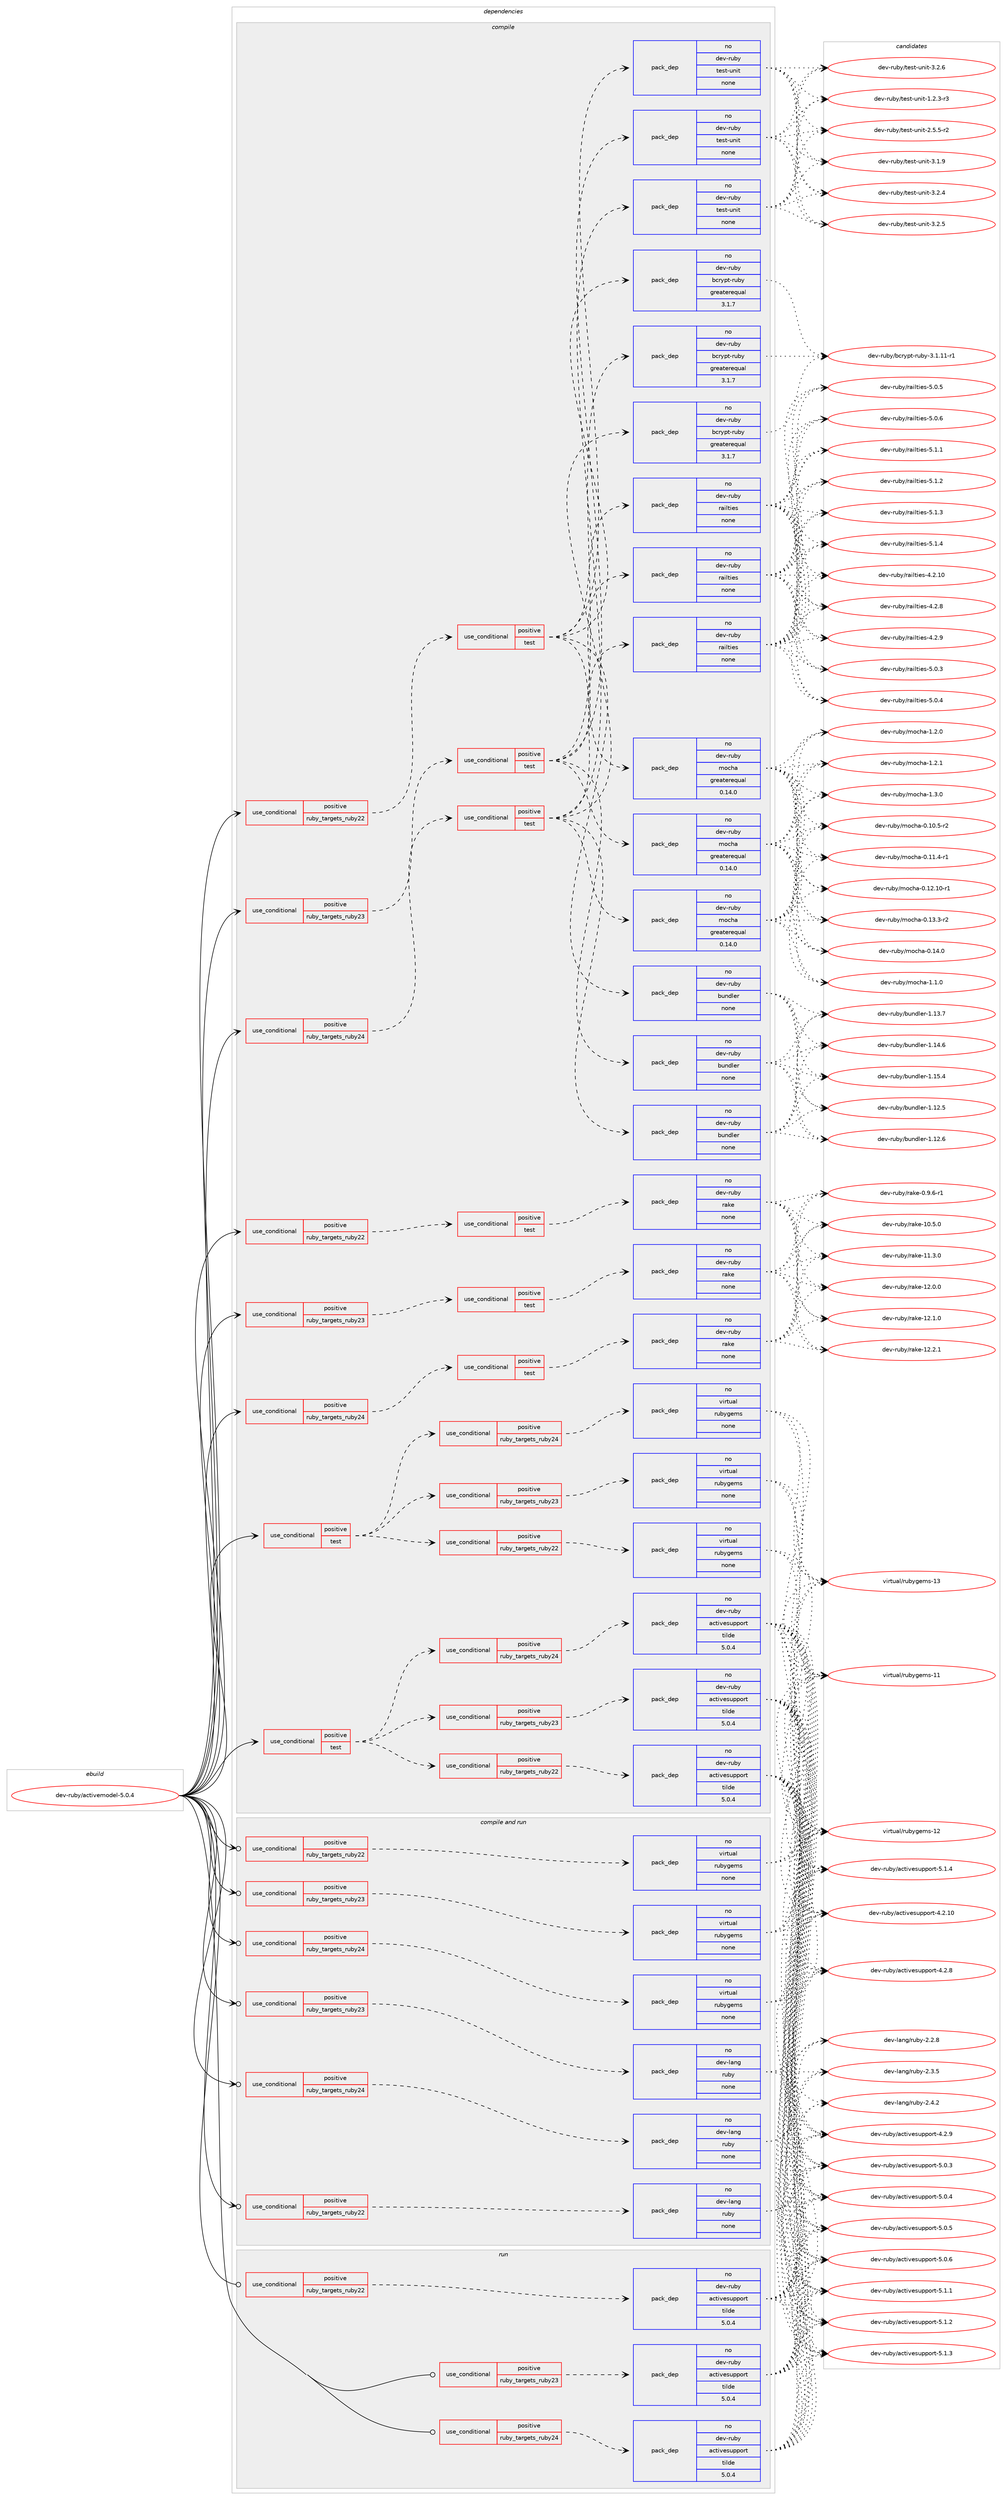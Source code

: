 digraph prolog {

# *************
# Graph options
# *************

newrank=true;
concentrate=true;
compound=true;
graph [rankdir=LR,fontname=Helvetica,fontsize=10,ranksep=1.5];#, ranksep=2.5, nodesep=0.2];
edge  [arrowhead=vee];
node  [fontname=Helvetica,fontsize=10];

# **********
# The ebuild
# **********

subgraph cluster_leftcol {
color=gray;
rank=same;
label=<<i>ebuild</i>>;
id [label="dev-ruby/activemodel-5.0.4", color=red, width=4, href="../dev-ruby/activemodel-5.0.4.svg"];
}

# ****************
# The dependencies
# ****************

subgraph cluster_midcol {
color=gray;
label=<<i>dependencies</i>>;
subgraph cluster_compile {
fillcolor="#eeeeee";
style=filled;
label=<<i>compile</i>>;
subgraph cond49820 {
dependency224061 [label=<<TABLE BORDER="0" CELLBORDER="1" CELLSPACING="0" CELLPADDING="4"><TR><TD ROWSPAN="3" CELLPADDING="10">use_conditional</TD></TR><TR><TD>positive</TD></TR><TR><TD>ruby_targets_ruby22</TD></TR></TABLE>>, shape=none, color=red];
subgraph cond49821 {
dependency224062 [label=<<TABLE BORDER="0" CELLBORDER="1" CELLSPACING="0" CELLPADDING="4"><TR><TD ROWSPAN="3" CELLPADDING="10">use_conditional</TD></TR><TR><TD>positive</TD></TR><TR><TD>test</TD></TR></TABLE>>, shape=none, color=red];
subgraph pack170243 {
dependency224063 [label=<<TABLE BORDER="0" CELLBORDER="1" CELLSPACING="0" CELLPADDING="4" WIDTH="220"><TR><TD ROWSPAN="6" CELLPADDING="30">pack_dep</TD></TR><TR><TD WIDTH="110">no</TD></TR><TR><TD>dev-ruby</TD></TR><TR><TD>railties</TD></TR><TR><TD>none</TD></TR><TR><TD></TD></TR></TABLE>>, shape=none, color=blue];
}
dependency224062:e -> dependency224063:w [weight=20,style="dashed",arrowhead="vee"];
subgraph pack170244 {
dependency224064 [label=<<TABLE BORDER="0" CELLBORDER="1" CELLSPACING="0" CELLPADDING="4" WIDTH="220"><TR><TD ROWSPAN="6" CELLPADDING="30">pack_dep</TD></TR><TR><TD WIDTH="110">no</TD></TR><TR><TD>dev-ruby</TD></TR><TR><TD>test-unit</TD></TR><TR><TD>none</TD></TR><TR><TD></TD></TR></TABLE>>, shape=none, color=blue];
}
dependency224062:e -> dependency224064:w [weight=20,style="dashed",arrowhead="vee"];
subgraph pack170245 {
dependency224065 [label=<<TABLE BORDER="0" CELLBORDER="1" CELLSPACING="0" CELLPADDING="4" WIDTH="220"><TR><TD ROWSPAN="6" CELLPADDING="30">pack_dep</TD></TR><TR><TD WIDTH="110">no</TD></TR><TR><TD>dev-ruby</TD></TR><TR><TD>mocha</TD></TR><TR><TD>greaterequal</TD></TR><TR><TD>0.14.0</TD></TR></TABLE>>, shape=none, color=blue];
}
dependency224062:e -> dependency224065:w [weight=20,style="dashed",arrowhead="vee"];
subgraph pack170246 {
dependency224066 [label=<<TABLE BORDER="0" CELLBORDER="1" CELLSPACING="0" CELLPADDING="4" WIDTH="220"><TR><TD ROWSPAN="6" CELLPADDING="30">pack_dep</TD></TR><TR><TD WIDTH="110">no</TD></TR><TR><TD>dev-ruby</TD></TR><TR><TD>bcrypt-ruby</TD></TR><TR><TD>greaterequal</TD></TR><TR><TD>3.1.7</TD></TR></TABLE>>, shape=none, color=blue];
}
dependency224062:e -> dependency224066:w [weight=20,style="dashed",arrowhead="vee"];
subgraph pack170247 {
dependency224067 [label=<<TABLE BORDER="0" CELLBORDER="1" CELLSPACING="0" CELLPADDING="4" WIDTH="220"><TR><TD ROWSPAN="6" CELLPADDING="30">pack_dep</TD></TR><TR><TD WIDTH="110">no</TD></TR><TR><TD>dev-ruby</TD></TR><TR><TD>bundler</TD></TR><TR><TD>none</TD></TR><TR><TD></TD></TR></TABLE>>, shape=none, color=blue];
}
dependency224062:e -> dependency224067:w [weight=20,style="dashed",arrowhead="vee"];
}
dependency224061:e -> dependency224062:w [weight=20,style="dashed",arrowhead="vee"];
}
id:e -> dependency224061:w [weight=20,style="solid",arrowhead="vee"];
subgraph cond49822 {
dependency224068 [label=<<TABLE BORDER="0" CELLBORDER="1" CELLSPACING="0" CELLPADDING="4"><TR><TD ROWSPAN="3" CELLPADDING="10">use_conditional</TD></TR><TR><TD>positive</TD></TR><TR><TD>ruby_targets_ruby22</TD></TR></TABLE>>, shape=none, color=red];
subgraph cond49823 {
dependency224069 [label=<<TABLE BORDER="0" CELLBORDER="1" CELLSPACING="0" CELLPADDING="4"><TR><TD ROWSPAN="3" CELLPADDING="10">use_conditional</TD></TR><TR><TD>positive</TD></TR><TR><TD>test</TD></TR></TABLE>>, shape=none, color=red];
subgraph pack170248 {
dependency224070 [label=<<TABLE BORDER="0" CELLBORDER="1" CELLSPACING="0" CELLPADDING="4" WIDTH="220"><TR><TD ROWSPAN="6" CELLPADDING="30">pack_dep</TD></TR><TR><TD WIDTH="110">no</TD></TR><TR><TD>dev-ruby</TD></TR><TR><TD>rake</TD></TR><TR><TD>none</TD></TR><TR><TD></TD></TR></TABLE>>, shape=none, color=blue];
}
dependency224069:e -> dependency224070:w [weight=20,style="dashed",arrowhead="vee"];
}
dependency224068:e -> dependency224069:w [weight=20,style="dashed",arrowhead="vee"];
}
id:e -> dependency224068:w [weight=20,style="solid",arrowhead="vee"];
subgraph cond49824 {
dependency224071 [label=<<TABLE BORDER="0" CELLBORDER="1" CELLSPACING="0" CELLPADDING="4"><TR><TD ROWSPAN="3" CELLPADDING="10">use_conditional</TD></TR><TR><TD>positive</TD></TR><TR><TD>ruby_targets_ruby23</TD></TR></TABLE>>, shape=none, color=red];
subgraph cond49825 {
dependency224072 [label=<<TABLE BORDER="0" CELLBORDER="1" CELLSPACING="0" CELLPADDING="4"><TR><TD ROWSPAN="3" CELLPADDING="10">use_conditional</TD></TR><TR><TD>positive</TD></TR><TR><TD>test</TD></TR></TABLE>>, shape=none, color=red];
subgraph pack170249 {
dependency224073 [label=<<TABLE BORDER="0" CELLBORDER="1" CELLSPACING="0" CELLPADDING="4" WIDTH="220"><TR><TD ROWSPAN="6" CELLPADDING="30">pack_dep</TD></TR><TR><TD WIDTH="110">no</TD></TR><TR><TD>dev-ruby</TD></TR><TR><TD>railties</TD></TR><TR><TD>none</TD></TR><TR><TD></TD></TR></TABLE>>, shape=none, color=blue];
}
dependency224072:e -> dependency224073:w [weight=20,style="dashed",arrowhead="vee"];
subgraph pack170250 {
dependency224074 [label=<<TABLE BORDER="0" CELLBORDER="1" CELLSPACING="0" CELLPADDING="4" WIDTH="220"><TR><TD ROWSPAN="6" CELLPADDING="30">pack_dep</TD></TR><TR><TD WIDTH="110">no</TD></TR><TR><TD>dev-ruby</TD></TR><TR><TD>test-unit</TD></TR><TR><TD>none</TD></TR><TR><TD></TD></TR></TABLE>>, shape=none, color=blue];
}
dependency224072:e -> dependency224074:w [weight=20,style="dashed",arrowhead="vee"];
subgraph pack170251 {
dependency224075 [label=<<TABLE BORDER="0" CELLBORDER="1" CELLSPACING="0" CELLPADDING="4" WIDTH="220"><TR><TD ROWSPAN="6" CELLPADDING="30">pack_dep</TD></TR><TR><TD WIDTH="110">no</TD></TR><TR><TD>dev-ruby</TD></TR><TR><TD>mocha</TD></TR><TR><TD>greaterequal</TD></TR><TR><TD>0.14.0</TD></TR></TABLE>>, shape=none, color=blue];
}
dependency224072:e -> dependency224075:w [weight=20,style="dashed",arrowhead="vee"];
subgraph pack170252 {
dependency224076 [label=<<TABLE BORDER="0" CELLBORDER="1" CELLSPACING="0" CELLPADDING="4" WIDTH="220"><TR><TD ROWSPAN="6" CELLPADDING="30">pack_dep</TD></TR><TR><TD WIDTH="110">no</TD></TR><TR><TD>dev-ruby</TD></TR><TR><TD>bcrypt-ruby</TD></TR><TR><TD>greaterequal</TD></TR><TR><TD>3.1.7</TD></TR></TABLE>>, shape=none, color=blue];
}
dependency224072:e -> dependency224076:w [weight=20,style="dashed",arrowhead="vee"];
subgraph pack170253 {
dependency224077 [label=<<TABLE BORDER="0" CELLBORDER="1" CELLSPACING="0" CELLPADDING="4" WIDTH="220"><TR><TD ROWSPAN="6" CELLPADDING="30">pack_dep</TD></TR><TR><TD WIDTH="110">no</TD></TR><TR><TD>dev-ruby</TD></TR><TR><TD>bundler</TD></TR><TR><TD>none</TD></TR><TR><TD></TD></TR></TABLE>>, shape=none, color=blue];
}
dependency224072:e -> dependency224077:w [weight=20,style="dashed",arrowhead="vee"];
}
dependency224071:e -> dependency224072:w [weight=20,style="dashed",arrowhead="vee"];
}
id:e -> dependency224071:w [weight=20,style="solid",arrowhead="vee"];
subgraph cond49826 {
dependency224078 [label=<<TABLE BORDER="0" CELLBORDER="1" CELLSPACING="0" CELLPADDING="4"><TR><TD ROWSPAN="3" CELLPADDING="10">use_conditional</TD></TR><TR><TD>positive</TD></TR><TR><TD>ruby_targets_ruby23</TD></TR></TABLE>>, shape=none, color=red];
subgraph cond49827 {
dependency224079 [label=<<TABLE BORDER="0" CELLBORDER="1" CELLSPACING="0" CELLPADDING="4"><TR><TD ROWSPAN="3" CELLPADDING="10">use_conditional</TD></TR><TR><TD>positive</TD></TR><TR><TD>test</TD></TR></TABLE>>, shape=none, color=red];
subgraph pack170254 {
dependency224080 [label=<<TABLE BORDER="0" CELLBORDER="1" CELLSPACING="0" CELLPADDING="4" WIDTH="220"><TR><TD ROWSPAN="6" CELLPADDING="30">pack_dep</TD></TR><TR><TD WIDTH="110">no</TD></TR><TR><TD>dev-ruby</TD></TR><TR><TD>rake</TD></TR><TR><TD>none</TD></TR><TR><TD></TD></TR></TABLE>>, shape=none, color=blue];
}
dependency224079:e -> dependency224080:w [weight=20,style="dashed",arrowhead="vee"];
}
dependency224078:e -> dependency224079:w [weight=20,style="dashed",arrowhead="vee"];
}
id:e -> dependency224078:w [weight=20,style="solid",arrowhead="vee"];
subgraph cond49828 {
dependency224081 [label=<<TABLE BORDER="0" CELLBORDER="1" CELLSPACING="0" CELLPADDING="4"><TR><TD ROWSPAN="3" CELLPADDING="10">use_conditional</TD></TR><TR><TD>positive</TD></TR><TR><TD>ruby_targets_ruby24</TD></TR></TABLE>>, shape=none, color=red];
subgraph cond49829 {
dependency224082 [label=<<TABLE BORDER="0" CELLBORDER="1" CELLSPACING="0" CELLPADDING="4"><TR><TD ROWSPAN="3" CELLPADDING="10">use_conditional</TD></TR><TR><TD>positive</TD></TR><TR><TD>test</TD></TR></TABLE>>, shape=none, color=red];
subgraph pack170255 {
dependency224083 [label=<<TABLE BORDER="0" CELLBORDER="1" CELLSPACING="0" CELLPADDING="4" WIDTH="220"><TR><TD ROWSPAN="6" CELLPADDING="30">pack_dep</TD></TR><TR><TD WIDTH="110">no</TD></TR><TR><TD>dev-ruby</TD></TR><TR><TD>railties</TD></TR><TR><TD>none</TD></TR><TR><TD></TD></TR></TABLE>>, shape=none, color=blue];
}
dependency224082:e -> dependency224083:w [weight=20,style="dashed",arrowhead="vee"];
subgraph pack170256 {
dependency224084 [label=<<TABLE BORDER="0" CELLBORDER="1" CELLSPACING="0" CELLPADDING="4" WIDTH="220"><TR><TD ROWSPAN="6" CELLPADDING="30">pack_dep</TD></TR><TR><TD WIDTH="110">no</TD></TR><TR><TD>dev-ruby</TD></TR><TR><TD>test-unit</TD></TR><TR><TD>none</TD></TR><TR><TD></TD></TR></TABLE>>, shape=none, color=blue];
}
dependency224082:e -> dependency224084:w [weight=20,style="dashed",arrowhead="vee"];
subgraph pack170257 {
dependency224085 [label=<<TABLE BORDER="0" CELLBORDER="1" CELLSPACING="0" CELLPADDING="4" WIDTH="220"><TR><TD ROWSPAN="6" CELLPADDING="30">pack_dep</TD></TR><TR><TD WIDTH="110">no</TD></TR><TR><TD>dev-ruby</TD></TR><TR><TD>mocha</TD></TR><TR><TD>greaterequal</TD></TR><TR><TD>0.14.0</TD></TR></TABLE>>, shape=none, color=blue];
}
dependency224082:e -> dependency224085:w [weight=20,style="dashed",arrowhead="vee"];
subgraph pack170258 {
dependency224086 [label=<<TABLE BORDER="0" CELLBORDER="1" CELLSPACING="0" CELLPADDING="4" WIDTH="220"><TR><TD ROWSPAN="6" CELLPADDING="30">pack_dep</TD></TR><TR><TD WIDTH="110">no</TD></TR><TR><TD>dev-ruby</TD></TR><TR><TD>bcrypt-ruby</TD></TR><TR><TD>greaterequal</TD></TR><TR><TD>3.1.7</TD></TR></TABLE>>, shape=none, color=blue];
}
dependency224082:e -> dependency224086:w [weight=20,style="dashed",arrowhead="vee"];
subgraph pack170259 {
dependency224087 [label=<<TABLE BORDER="0" CELLBORDER="1" CELLSPACING="0" CELLPADDING="4" WIDTH="220"><TR><TD ROWSPAN="6" CELLPADDING="30">pack_dep</TD></TR><TR><TD WIDTH="110">no</TD></TR><TR><TD>dev-ruby</TD></TR><TR><TD>bundler</TD></TR><TR><TD>none</TD></TR><TR><TD></TD></TR></TABLE>>, shape=none, color=blue];
}
dependency224082:e -> dependency224087:w [weight=20,style="dashed",arrowhead="vee"];
}
dependency224081:e -> dependency224082:w [weight=20,style="dashed",arrowhead="vee"];
}
id:e -> dependency224081:w [weight=20,style="solid",arrowhead="vee"];
subgraph cond49830 {
dependency224088 [label=<<TABLE BORDER="0" CELLBORDER="1" CELLSPACING="0" CELLPADDING="4"><TR><TD ROWSPAN="3" CELLPADDING="10">use_conditional</TD></TR><TR><TD>positive</TD></TR><TR><TD>ruby_targets_ruby24</TD></TR></TABLE>>, shape=none, color=red];
subgraph cond49831 {
dependency224089 [label=<<TABLE BORDER="0" CELLBORDER="1" CELLSPACING="0" CELLPADDING="4"><TR><TD ROWSPAN="3" CELLPADDING="10">use_conditional</TD></TR><TR><TD>positive</TD></TR><TR><TD>test</TD></TR></TABLE>>, shape=none, color=red];
subgraph pack170260 {
dependency224090 [label=<<TABLE BORDER="0" CELLBORDER="1" CELLSPACING="0" CELLPADDING="4" WIDTH="220"><TR><TD ROWSPAN="6" CELLPADDING="30">pack_dep</TD></TR><TR><TD WIDTH="110">no</TD></TR><TR><TD>dev-ruby</TD></TR><TR><TD>rake</TD></TR><TR><TD>none</TD></TR><TR><TD></TD></TR></TABLE>>, shape=none, color=blue];
}
dependency224089:e -> dependency224090:w [weight=20,style="dashed",arrowhead="vee"];
}
dependency224088:e -> dependency224089:w [weight=20,style="dashed",arrowhead="vee"];
}
id:e -> dependency224088:w [weight=20,style="solid",arrowhead="vee"];
subgraph cond49832 {
dependency224091 [label=<<TABLE BORDER="0" CELLBORDER="1" CELLSPACING="0" CELLPADDING="4"><TR><TD ROWSPAN="3" CELLPADDING="10">use_conditional</TD></TR><TR><TD>positive</TD></TR><TR><TD>test</TD></TR></TABLE>>, shape=none, color=red];
subgraph cond49833 {
dependency224092 [label=<<TABLE BORDER="0" CELLBORDER="1" CELLSPACING="0" CELLPADDING="4"><TR><TD ROWSPAN="3" CELLPADDING="10">use_conditional</TD></TR><TR><TD>positive</TD></TR><TR><TD>ruby_targets_ruby22</TD></TR></TABLE>>, shape=none, color=red];
subgraph pack170261 {
dependency224093 [label=<<TABLE BORDER="0" CELLBORDER="1" CELLSPACING="0" CELLPADDING="4" WIDTH="220"><TR><TD ROWSPAN="6" CELLPADDING="30">pack_dep</TD></TR><TR><TD WIDTH="110">no</TD></TR><TR><TD>dev-ruby</TD></TR><TR><TD>activesupport</TD></TR><TR><TD>tilde</TD></TR><TR><TD>5.0.4</TD></TR></TABLE>>, shape=none, color=blue];
}
dependency224092:e -> dependency224093:w [weight=20,style="dashed",arrowhead="vee"];
}
dependency224091:e -> dependency224092:w [weight=20,style="dashed",arrowhead="vee"];
subgraph cond49834 {
dependency224094 [label=<<TABLE BORDER="0" CELLBORDER="1" CELLSPACING="0" CELLPADDING="4"><TR><TD ROWSPAN="3" CELLPADDING="10">use_conditional</TD></TR><TR><TD>positive</TD></TR><TR><TD>ruby_targets_ruby23</TD></TR></TABLE>>, shape=none, color=red];
subgraph pack170262 {
dependency224095 [label=<<TABLE BORDER="0" CELLBORDER="1" CELLSPACING="0" CELLPADDING="4" WIDTH="220"><TR><TD ROWSPAN="6" CELLPADDING="30">pack_dep</TD></TR><TR><TD WIDTH="110">no</TD></TR><TR><TD>dev-ruby</TD></TR><TR><TD>activesupport</TD></TR><TR><TD>tilde</TD></TR><TR><TD>5.0.4</TD></TR></TABLE>>, shape=none, color=blue];
}
dependency224094:e -> dependency224095:w [weight=20,style="dashed",arrowhead="vee"];
}
dependency224091:e -> dependency224094:w [weight=20,style="dashed",arrowhead="vee"];
subgraph cond49835 {
dependency224096 [label=<<TABLE BORDER="0" CELLBORDER="1" CELLSPACING="0" CELLPADDING="4"><TR><TD ROWSPAN="3" CELLPADDING="10">use_conditional</TD></TR><TR><TD>positive</TD></TR><TR><TD>ruby_targets_ruby24</TD></TR></TABLE>>, shape=none, color=red];
subgraph pack170263 {
dependency224097 [label=<<TABLE BORDER="0" CELLBORDER="1" CELLSPACING="0" CELLPADDING="4" WIDTH="220"><TR><TD ROWSPAN="6" CELLPADDING="30">pack_dep</TD></TR><TR><TD WIDTH="110">no</TD></TR><TR><TD>dev-ruby</TD></TR><TR><TD>activesupport</TD></TR><TR><TD>tilde</TD></TR><TR><TD>5.0.4</TD></TR></TABLE>>, shape=none, color=blue];
}
dependency224096:e -> dependency224097:w [weight=20,style="dashed",arrowhead="vee"];
}
dependency224091:e -> dependency224096:w [weight=20,style="dashed",arrowhead="vee"];
}
id:e -> dependency224091:w [weight=20,style="solid",arrowhead="vee"];
subgraph cond49836 {
dependency224098 [label=<<TABLE BORDER="0" CELLBORDER="1" CELLSPACING="0" CELLPADDING="4"><TR><TD ROWSPAN="3" CELLPADDING="10">use_conditional</TD></TR><TR><TD>positive</TD></TR><TR><TD>test</TD></TR></TABLE>>, shape=none, color=red];
subgraph cond49837 {
dependency224099 [label=<<TABLE BORDER="0" CELLBORDER="1" CELLSPACING="0" CELLPADDING="4"><TR><TD ROWSPAN="3" CELLPADDING="10">use_conditional</TD></TR><TR><TD>positive</TD></TR><TR><TD>ruby_targets_ruby22</TD></TR></TABLE>>, shape=none, color=red];
subgraph pack170264 {
dependency224100 [label=<<TABLE BORDER="0" CELLBORDER="1" CELLSPACING="0" CELLPADDING="4" WIDTH="220"><TR><TD ROWSPAN="6" CELLPADDING="30">pack_dep</TD></TR><TR><TD WIDTH="110">no</TD></TR><TR><TD>virtual</TD></TR><TR><TD>rubygems</TD></TR><TR><TD>none</TD></TR><TR><TD></TD></TR></TABLE>>, shape=none, color=blue];
}
dependency224099:e -> dependency224100:w [weight=20,style="dashed",arrowhead="vee"];
}
dependency224098:e -> dependency224099:w [weight=20,style="dashed",arrowhead="vee"];
subgraph cond49838 {
dependency224101 [label=<<TABLE BORDER="0" CELLBORDER="1" CELLSPACING="0" CELLPADDING="4"><TR><TD ROWSPAN="3" CELLPADDING="10">use_conditional</TD></TR><TR><TD>positive</TD></TR><TR><TD>ruby_targets_ruby23</TD></TR></TABLE>>, shape=none, color=red];
subgraph pack170265 {
dependency224102 [label=<<TABLE BORDER="0" CELLBORDER="1" CELLSPACING="0" CELLPADDING="4" WIDTH="220"><TR><TD ROWSPAN="6" CELLPADDING="30">pack_dep</TD></TR><TR><TD WIDTH="110">no</TD></TR><TR><TD>virtual</TD></TR><TR><TD>rubygems</TD></TR><TR><TD>none</TD></TR><TR><TD></TD></TR></TABLE>>, shape=none, color=blue];
}
dependency224101:e -> dependency224102:w [weight=20,style="dashed",arrowhead="vee"];
}
dependency224098:e -> dependency224101:w [weight=20,style="dashed",arrowhead="vee"];
subgraph cond49839 {
dependency224103 [label=<<TABLE BORDER="0" CELLBORDER="1" CELLSPACING="0" CELLPADDING="4"><TR><TD ROWSPAN="3" CELLPADDING="10">use_conditional</TD></TR><TR><TD>positive</TD></TR><TR><TD>ruby_targets_ruby24</TD></TR></TABLE>>, shape=none, color=red];
subgraph pack170266 {
dependency224104 [label=<<TABLE BORDER="0" CELLBORDER="1" CELLSPACING="0" CELLPADDING="4" WIDTH="220"><TR><TD ROWSPAN="6" CELLPADDING="30">pack_dep</TD></TR><TR><TD WIDTH="110">no</TD></TR><TR><TD>virtual</TD></TR><TR><TD>rubygems</TD></TR><TR><TD>none</TD></TR><TR><TD></TD></TR></TABLE>>, shape=none, color=blue];
}
dependency224103:e -> dependency224104:w [weight=20,style="dashed",arrowhead="vee"];
}
dependency224098:e -> dependency224103:w [weight=20,style="dashed",arrowhead="vee"];
}
id:e -> dependency224098:w [weight=20,style="solid",arrowhead="vee"];
}
subgraph cluster_compileandrun {
fillcolor="#eeeeee";
style=filled;
label=<<i>compile and run</i>>;
subgraph cond49840 {
dependency224105 [label=<<TABLE BORDER="0" CELLBORDER="1" CELLSPACING="0" CELLPADDING="4"><TR><TD ROWSPAN="3" CELLPADDING="10">use_conditional</TD></TR><TR><TD>positive</TD></TR><TR><TD>ruby_targets_ruby22</TD></TR></TABLE>>, shape=none, color=red];
subgraph pack170267 {
dependency224106 [label=<<TABLE BORDER="0" CELLBORDER="1" CELLSPACING="0" CELLPADDING="4" WIDTH="220"><TR><TD ROWSPAN="6" CELLPADDING="30">pack_dep</TD></TR><TR><TD WIDTH="110">no</TD></TR><TR><TD>dev-lang</TD></TR><TR><TD>ruby</TD></TR><TR><TD>none</TD></TR><TR><TD></TD></TR></TABLE>>, shape=none, color=blue];
}
dependency224105:e -> dependency224106:w [weight=20,style="dashed",arrowhead="vee"];
}
id:e -> dependency224105:w [weight=20,style="solid",arrowhead="odotvee"];
subgraph cond49841 {
dependency224107 [label=<<TABLE BORDER="0" CELLBORDER="1" CELLSPACING="0" CELLPADDING="4"><TR><TD ROWSPAN="3" CELLPADDING="10">use_conditional</TD></TR><TR><TD>positive</TD></TR><TR><TD>ruby_targets_ruby22</TD></TR></TABLE>>, shape=none, color=red];
subgraph pack170268 {
dependency224108 [label=<<TABLE BORDER="0" CELLBORDER="1" CELLSPACING="0" CELLPADDING="4" WIDTH="220"><TR><TD ROWSPAN="6" CELLPADDING="30">pack_dep</TD></TR><TR><TD WIDTH="110">no</TD></TR><TR><TD>virtual</TD></TR><TR><TD>rubygems</TD></TR><TR><TD>none</TD></TR><TR><TD></TD></TR></TABLE>>, shape=none, color=blue];
}
dependency224107:e -> dependency224108:w [weight=20,style="dashed",arrowhead="vee"];
}
id:e -> dependency224107:w [weight=20,style="solid",arrowhead="odotvee"];
subgraph cond49842 {
dependency224109 [label=<<TABLE BORDER="0" CELLBORDER="1" CELLSPACING="0" CELLPADDING="4"><TR><TD ROWSPAN="3" CELLPADDING="10">use_conditional</TD></TR><TR><TD>positive</TD></TR><TR><TD>ruby_targets_ruby23</TD></TR></TABLE>>, shape=none, color=red];
subgraph pack170269 {
dependency224110 [label=<<TABLE BORDER="0" CELLBORDER="1" CELLSPACING="0" CELLPADDING="4" WIDTH="220"><TR><TD ROWSPAN="6" CELLPADDING="30">pack_dep</TD></TR><TR><TD WIDTH="110">no</TD></TR><TR><TD>dev-lang</TD></TR><TR><TD>ruby</TD></TR><TR><TD>none</TD></TR><TR><TD></TD></TR></TABLE>>, shape=none, color=blue];
}
dependency224109:e -> dependency224110:w [weight=20,style="dashed",arrowhead="vee"];
}
id:e -> dependency224109:w [weight=20,style="solid",arrowhead="odotvee"];
subgraph cond49843 {
dependency224111 [label=<<TABLE BORDER="0" CELLBORDER="1" CELLSPACING="0" CELLPADDING="4"><TR><TD ROWSPAN="3" CELLPADDING="10">use_conditional</TD></TR><TR><TD>positive</TD></TR><TR><TD>ruby_targets_ruby23</TD></TR></TABLE>>, shape=none, color=red];
subgraph pack170270 {
dependency224112 [label=<<TABLE BORDER="0" CELLBORDER="1" CELLSPACING="0" CELLPADDING="4" WIDTH="220"><TR><TD ROWSPAN="6" CELLPADDING="30">pack_dep</TD></TR><TR><TD WIDTH="110">no</TD></TR><TR><TD>virtual</TD></TR><TR><TD>rubygems</TD></TR><TR><TD>none</TD></TR><TR><TD></TD></TR></TABLE>>, shape=none, color=blue];
}
dependency224111:e -> dependency224112:w [weight=20,style="dashed",arrowhead="vee"];
}
id:e -> dependency224111:w [weight=20,style="solid",arrowhead="odotvee"];
subgraph cond49844 {
dependency224113 [label=<<TABLE BORDER="0" CELLBORDER="1" CELLSPACING="0" CELLPADDING="4"><TR><TD ROWSPAN="3" CELLPADDING="10">use_conditional</TD></TR><TR><TD>positive</TD></TR><TR><TD>ruby_targets_ruby24</TD></TR></TABLE>>, shape=none, color=red];
subgraph pack170271 {
dependency224114 [label=<<TABLE BORDER="0" CELLBORDER="1" CELLSPACING="0" CELLPADDING="4" WIDTH="220"><TR><TD ROWSPAN="6" CELLPADDING="30">pack_dep</TD></TR><TR><TD WIDTH="110">no</TD></TR><TR><TD>dev-lang</TD></TR><TR><TD>ruby</TD></TR><TR><TD>none</TD></TR><TR><TD></TD></TR></TABLE>>, shape=none, color=blue];
}
dependency224113:e -> dependency224114:w [weight=20,style="dashed",arrowhead="vee"];
}
id:e -> dependency224113:w [weight=20,style="solid",arrowhead="odotvee"];
subgraph cond49845 {
dependency224115 [label=<<TABLE BORDER="0" CELLBORDER="1" CELLSPACING="0" CELLPADDING="4"><TR><TD ROWSPAN="3" CELLPADDING="10">use_conditional</TD></TR><TR><TD>positive</TD></TR><TR><TD>ruby_targets_ruby24</TD></TR></TABLE>>, shape=none, color=red];
subgraph pack170272 {
dependency224116 [label=<<TABLE BORDER="0" CELLBORDER="1" CELLSPACING="0" CELLPADDING="4" WIDTH="220"><TR><TD ROWSPAN="6" CELLPADDING="30">pack_dep</TD></TR><TR><TD WIDTH="110">no</TD></TR><TR><TD>virtual</TD></TR><TR><TD>rubygems</TD></TR><TR><TD>none</TD></TR><TR><TD></TD></TR></TABLE>>, shape=none, color=blue];
}
dependency224115:e -> dependency224116:w [weight=20,style="dashed",arrowhead="vee"];
}
id:e -> dependency224115:w [weight=20,style="solid",arrowhead="odotvee"];
}
subgraph cluster_run {
fillcolor="#eeeeee";
style=filled;
label=<<i>run</i>>;
subgraph cond49846 {
dependency224117 [label=<<TABLE BORDER="0" CELLBORDER="1" CELLSPACING="0" CELLPADDING="4"><TR><TD ROWSPAN="3" CELLPADDING="10">use_conditional</TD></TR><TR><TD>positive</TD></TR><TR><TD>ruby_targets_ruby22</TD></TR></TABLE>>, shape=none, color=red];
subgraph pack170273 {
dependency224118 [label=<<TABLE BORDER="0" CELLBORDER="1" CELLSPACING="0" CELLPADDING="4" WIDTH="220"><TR><TD ROWSPAN="6" CELLPADDING="30">pack_dep</TD></TR><TR><TD WIDTH="110">no</TD></TR><TR><TD>dev-ruby</TD></TR><TR><TD>activesupport</TD></TR><TR><TD>tilde</TD></TR><TR><TD>5.0.4</TD></TR></TABLE>>, shape=none, color=blue];
}
dependency224117:e -> dependency224118:w [weight=20,style="dashed",arrowhead="vee"];
}
id:e -> dependency224117:w [weight=20,style="solid",arrowhead="odot"];
subgraph cond49847 {
dependency224119 [label=<<TABLE BORDER="0" CELLBORDER="1" CELLSPACING="0" CELLPADDING="4"><TR><TD ROWSPAN="3" CELLPADDING="10">use_conditional</TD></TR><TR><TD>positive</TD></TR><TR><TD>ruby_targets_ruby23</TD></TR></TABLE>>, shape=none, color=red];
subgraph pack170274 {
dependency224120 [label=<<TABLE BORDER="0" CELLBORDER="1" CELLSPACING="0" CELLPADDING="4" WIDTH="220"><TR><TD ROWSPAN="6" CELLPADDING="30">pack_dep</TD></TR><TR><TD WIDTH="110">no</TD></TR><TR><TD>dev-ruby</TD></TR><TR><TD>activesupport</TD></TR><TR><TD>tilde</TD></TR><TR><TD>5.0.4</TD></TR></TABLE>>, shape=none, color=blue];
}
dependency224119:e -> dependency224120:w [weight=20,style="dashed",arrowhead="vee"];
}
id:e -> dependency224119:w [weight=20,style="solid",arrowhead="odot"];
subgraph cond49848 {
dependency224121 [label=<<TABLE BORDER="0" CELLBORDER="1" CELLSPACING="0" CELLPADDING="4"><TR><TD ROWSPAN="3" CELLPADDING="10">use_conditional</TD></TR><TR><TD>positive</TD></TR><TR><TD>ruby_targets_ruby24</TD></TR></TABLE>>, shape=none, color=red];
subgraph pack170275 {
dependency224122 [label=<<TABLE BORDER="0" CELLBORDER="1" CELLSPACING="0" CELLPADDING="4" WIDTH="220"><TR><TD ROWSPAN="6" CELLPADDING="30">pack_dep</TD></TR><TR><TD WIDTH="110">no</TD></TR><TR><TD>dev-ruby</TD></TR><TR><TD>activesupport</TD></TR><TR><TD>tilde</TD></TR><TR><TD>5.0.4</TD></TR></TABLE>>, shape=none, color=blue];
}
dependency224121:e -> dependency224122:w [weight=20,style="dashed",arrowhead="vee"];
}
id:e -> dependency224121:w [weight=20,style="solid",arrowhead="odot"];
}
}

# **************
# The candidates
# **************

subgraph cluster_choices {
rank=same;
color=gray;
label=<<i>candidates</i>>;

subgraph choice170243 {
color=black;
nodesep=1;
choice1001011184511411798121471149710510811610510111545524650464948 [label="dev-ruby/railties-4.2.10", color=red, width=4,href="../dev-ruby/railties-4.2.10.svg"];
choice10010111845114117981214711497105108116105101115455246504656 [label="dev-ruby/railties-4.2.8", color=red, width=4,href="../dev-ruby/railties-4.2.8.svg"];
choice10010111845114117981214711497105108116105101115455246504657 [label="dev-ruby/railties-4.2.9", color=red, width=4,href="../dev-ruby/railties-4.2.9.svg"];
choice10010111845114117981214711497105108116105101115455346484651 [label="dev-ruby/railties-5.0.3", color=red, width=4,href="../dev-ruby/railties-5.0.3.svg"];
choice10010111845114117981214711497105108116105101115455346484652 [label="dev-ruby/railties-5.0.4", color=red, width=4,href="../dev-ruby/railties-5.0.4.svg"];
choice10010111845114117981214711497105108116105101115455346484653 [label="dev-ruby/railties-5.0.5", color=red, width=4,href="../dev-ruby/railties-5.0.5.svg"];
choice10010111845114117981214711497105108116105101115455346484654 [label="dev-ruby/railties-5.0.6", color=red, width=4,href="../dev-ruby/railties-5.0.6.svg"];
choice10010111845114117981214711497105108116105101115455346494649 [label="dev-ruby/railties-5.1.1", color=red, width=4,href="../dev-ruby/railties-5.1.1.svg"];
choice10010111845114117981214711497105108116105101115455346494650 [label="dev-ruby/railties-5.1.2", color=red, width=4,href="../dev-ruby/railties-5.1.2.svg"];
choice10010111845114117981214711497105108116105101115455346494651 [label="dev-ruby/railties-5.1.3", color=red, width=4,href="../dev-ruby/railties-5.1.3.svg"];
choice10010111845114117981214711497105108116105101115455346494652 [label="dev-ruby/railties-5.1.4", color=red, width=4,href="../dev-ruby/railties-5.1.4.svg"];
dependency224063:e -> choice1001011184511411798121471149710510811610510111545524650464948:w [style=dotted,weight="100"];
dependency224063:e -> choice10010111845114117981214711497105108116105101115455246504656:w [style=dotted,weight="100"];
dependency224063:e -> choice10010111845114117981214711497105108116105101115455246504657:w [style=dotted,weight="100"];
dependency224063:e -> choice10010111845114117981214711497105108116105101115455346484651:w [style=dotted,weight="100"];
dependency224063:e -> choice10010111845114117981214711497105108116105101115455346484652:w [style=dotted,weight="100"];
dependency224063:e -> choice10010111845114117981214711497105108116105101115455346484653:w [style=dotted,weight="100"];
dependency224063:e -> choice10010111845114117981214711497105108116105101115455346484654:w [style=dotted,weight="100"];
dependency224063:e -> choice10010111845114117981214711497105108116105101115455346494649:w [style=dotted,weight="100"];
dependency224063:e -> choice10010111845114117981214711497105108116105101115455346494650:w [style=dotted,weight="100"];
dependency224063:e -> choice10010111845114117981214711497105108116105101115455346494651:w [style=dotted,weight="100"];
dependency224063:e -> choice10010111845114117981214711497105108116105101115455346494652:w [style=dotted,weight="100"];
}
subgraph choice170244 {
color=black;
nodesep=1;
choice100101118451141179812147116101115116451171101051164549465046514511451 [label="dev-ruby/test-unit-1.2.3-r3", color=red, width=4,href="../dev-ruby/test-unit-1.2.3-r3.svg"];
choice100101118451141179812147116101115116451171101051164550465346534511450 [label="dev-ruby/test-unit-2.5.5-r2", color=red, width=4,href="../dev-ruby/test-unit-2.5.5-r2.svg"];
choice10010111845114117981214711610111511645117110105116455146494657 [label="dev-ruby/test-unit-3.1.9", color=red, width=4,href="../dev-ruby/test-unit-3.1.9.svg"];
choice10010111845114117981214711610111511645117110105116455146504652 [label="dev-ruby/test-unit-3.2.4", color=red, width=4,href="../dev-ruby/test-unit-3.2.4.svg"];
choice10010111845114117981214711610111511645117110105116455146504653 [label="dev-ruby/test-unit-3.2.5", color=red, width=4,href="../dev-ruby/test-unit-3.2.5.svg"];
choice10010111845114117981214711610111511645117110105116455146504654 [label="dev-ruby/test-unit-3.2.6", color=red, width=4,href="../dev-ruby/test-unit-3.2.6.svg"];
dependency224064:e -> choice100101118451141179812147116101115116451171101051164549465046514511451:w [style=dotted,weight="100"];
dependency224064:e -> choice100101118451141179812147116101115116451171101051164550465346534511450:w [style=dotted,weight="100"];
dependency224064:e -> choice10010111845114117981214711610111511645117110105116455146494657:w [style=dotted,weight="100"];
dependency224064:e -> choice10010111845114117981214711610111511645117110105116455146504652:w [style=dotted,weight="100"];
dependency224064:e -> choice10010111845114117981214711610111511645117110105116455146504653:w [style=dotted,weight="100"];
dependency224064:e -> choice10010111845114117981214711610111511645117110105116455146504654:w [style=dotted,weight="100"];
}
subgraph choice170245 {
color=black;
nodesep=1;
choice1001011184511411798121471091119910497454846494846534511450 [label="dev-ruby/mocha-0.10.5-r2", color=red, width=4,href="../dev-ruby/mocha-0.10.5-r2.svg"];
choice1001011184511411798121471091119910497454846494946524511449 [label="dev-ruby/mocha-0.11.4-r1", color=red, width=4,href="../dev-ruby/mocha-0.11.4-r1.svg"];
choice100101118451141179812147109111991049745484649504649484511449 [label="dev-ruby/mocha-0.12.10-r1", color=red, width=4,href="../dev-ruby/mocha-0.12.10-r1.svg"];
choice1001011184511411798121471091119910497454846495146514511450 [label="dev-ruby/mocha-0.13.3-r2", color=red, width=4,href="../dev-ruby/mocha-0.13.3-r2.svg"];
choice100101118451141179812147109111991049745484649524648 [label="dev-ruby/mocha-0.14.0", color=red, width=4,href="../dev-ruby/mocha-0.14.0.svg"];
choice1001011184511411798121471091119910497454946494648 [label="dev-ruby/mocha-1.1.0", color=red, width=4,href="../dev-ruby/mocha-1.1.0.svg"];
choice1001011184511411798121471091119910497454946504648 [label="dev-ruby/mocha-1.2.0", color=red, width=4,href="../dev-ruby/mocha-1.2.0.svg"];
choice1001011184511411798121471091119910497454946504649 [label="dev-ruby/mocha-1.2.1", color=red, width=4,href="../dev-ruby/mocha-1.2.1.svg"];
choice1001011184511411798121471091119910497454946514648 [label="dev-ruby/mocha-1.3.0", color=red, width=4,href="../dev-ruby/mocha-1.3.0.svg"];
dependency224065:e -> choice1001011184511411798121471091119910497454846494846534511450:w [style=dotted,weight="100"];
dependency224065:e -> choice1001011184511411798121471091119910497454846494946524511449:w [style=dotted,weight="100"];
dependency224065:e -> choice100101118451141179812147109111991049745484649504649484511449:w [style=dotted,weight="100"];
dependency224065:e -> choice1001011184511411798121471091119910497454846495146514511450:w [style=dotted,weight="100"];
dependency224065:e -> choice100101118451141179812147109111991049745484649524648:w [style=dotted,weight="100"];
dependency224065:e -> choice1001011184511411798121471091119910497454946494648:w [style=dotted,weight="100"];
dependency224065:e -> choice1001011184511411798121471091119910497454946504648:w [style=dotted,weight="100"];
dependency224065:e -> choice1001011184511411798121471091119910497454946504649:w [style=dotted,weight="100"];
dependency224065:e -> choice1001011184511411798121471091119910497454946514648:w [style=dotted,weight="100"];
}
subgraph choice170246 {
color=black;
nodesep=1;
choice10010111845114117981214798991141211121164511411798121455146494649494511449 [label="dev-ruby/bcrypt-ruby-3.1.11-r1", color=red, width=4,href="../dev-ruby/bcrypt-ruby-3.1.11-r1.svg"];
dependency224066:e -> choice10010111845114117981214798991141211121164511411798121455146494649494511449:w [style=dotted,weight="100"];
}
subgraph choice170247 {
color=black;
nodesep=1;
choice1001011184511411798121479811711010010810111445494649504653 [label="dev-ruby/bundler-1.12.5", color=red, width=4,href="../dev-ruby/bundler-1.12.5.svg"];
choice1001011184511411798121479811711010010810111445494649504654 [label="dev-ruby/bundler-1.12.6", color=red, width=4,href="../dev-ruby/bundler-1.12.6.svg"];
choice1001011184511411798121479811711010010810111445494649514655 [label="dev-ruby/bundler-1.13.7", color=red, width=4,href="../dev-ruby/bundler-1.13.7.svg"];
choice1001011184511411798121479811711010010810111445494649524654 [label="dev-ruby/bundler-1.14.6", color=red, width=4,href="../dev-ruby/bundler-1.14.6.svg"];
choice1001011184511411798121479811711010010810111445494649534652 [label="dev-ruby/bundler-1.15.4", color=red, width=4,href="../dev-ruby/bundler-1.15.4.svg"];
dependency224067:e -> choice1001011184511411798121479811711010010810111445494649504653:w [style=dotted,weight="100"];
dependency224067:e -> choice1001011184511411798121479811711010010810111445494649504654:w [style=dotted,weight="100"];
dependency224067:e -> choice1001011184511411798121479811711010010810111445494649514655:w [style=dotted,weight="100"];
dependency224067:e -> choice1001011184511411798121479811711010010810111445494649524654:w [style=dotted,weight="100"];
dependency224067:e -> choice1001011184511411798121479811711010010810111445494649534652:w [style=dotted,weight="100"];
}
subgraph choice170248 {
color=black;
nodesep=1;
choice100101118451141179812147114971071014548465746544511449 [label="dev-ruby/rake-0.9.6-r1", color=red, width=4,href="../dev-ruby/rake-0.9.6-r1.svg"];
choice1001011184511411798121471149710710145494846534648 [label="dev-ruby/rake-10.5.0", color=red, width=4,href="../dev-ruby/rake-10.5.0.svg"];
choice1001011184511411798121471149710710145494946514648 [label="dev-ruby/rake-11.3.0", color=red, width=4,href="../dev-ruby/rake-11.3.0.svg"];
choice1001011184511411798121471149710710145495046484648 [label="dev-ruby/rake-12.0.0", color=red, width=4,href="../dev-ruby/rake-12.0.0.svg"];
choice1001011184511411798121471149710710145495046494648 [label="dev-ruby/rake-12.1.0", color=red, width=4,href="../dev-ruby/rake-12.1.0.svg"];
choice1001011184511411798121471149710710145495046504649 [label="dev-ruby/rake-12.2.1", color=red, width=4,href="../dev-ruby/rake-12.2.1.svg"];
dependency224070:e -> choice100101118451141179812147114971071014548465746544511449:w [style=dotted,weight="100"];
dependency224070:e -> choice1001011184511411798121471149710710145494846534648:w [style=dotted,weight="100"];
dependency224070:e -> choice1001011184511411798121471149710710145494946514648:w [style=dotted,weight="100"];
dependency224070:e -> choice1001011184511411798121471149710710145495046484648:w [style=dotted,weight="100"];
dependency224070:e -> choice1001011184511411798121471149710710145495046494648:w [style=dotted,weight="100"];
dependency224070:e -> choice1001011184511411798121471149710710145495046504649:w [style=dotted,weight="100"];
}
subgraph choice170249 {
color=black;
nodesep=1;
choice1001011184511411798121471149710510811610510111545524650464948 [label="dev-ruby/railties-4.2.10", color=red, width=4,href="../dev-ruby/railties-4.2.10.svg"];
choice10010111845114117981214711497105108116105101115455246504656 [label="dev-ruby/railties-4.2.8", color=red, width=4,href="../dev-ruby/railties-4.2.8.svg"];
choice10010111845114117981214711497105108116105101115455246504657 [label="dev-ruby/railties-4.2.9", color=red, width=4,href="../dev-ruby/railties-4.2.9.svg"];
choice10010111845114117981214711497105108116105101115455346484651 [label="dev-ruby/railties-5.0.3", color=red, width=4,href="../dev-ruby/railties-5.0.3.svg"];
choice10010111845114117981214711497105108116105101115455346484652 [label="dev-ruby/railties-5.0.4", color=red, width=4,href="../dev-ruby/railties-5.0.4.svg"];
choice10010111845114117981214711497105108116105101115455346484653 [label="dev-ruby/railties-5.0.5", color=red, width=4,href="../dev-ruby/railties-5.0.5.svg"];
choice10010111845114117981214711497105108116105101115455346484654 [label="dev-ruby/railties-5.0.6", color=red, width=4,href="../dev-ruby/railties-5.0.6.svg"];
choice10010111845114117981214711497105108116105101115455346494649 [label="dev-ruby/railties-5.1.1", color=red, width=4,href="../dev-ruby/railties-5.1.1.svg"];
choice10010111845114117981214711497105108116105101115455346494650 [label="dev-ruby/railties-5.1.2", color=red, width=4,href="../dev-ruby/railties-5.1.2.svg"];
choice10010111845114117981214711497105108116105101115455346494651 [label="dev-ruby/railties-5.1.3", color=red, width=4,href="../dev-ruby/railties-5.1.3.svg"];
choice10010111845114117981214711497105108116105101115455346494652 [label="dev-ruby/railties-5.1.4", color=red, width=4,href="../dev-ruby/railties-5.1.4.svg"];
dependency224073:e -> choice1001011184511411798121471149710510811610510111545524650464948:w [style=dotted,weight="100"];
dependency224073:e -> choice10010111845114117981214711497105108116105101115455246504656:w [style=dotted,weight="100"];
dependency224073:e -> choice10010111845114117981214711497105108116105101115455246504657:w [style=dotted,weight="100"];
dependency224073:e -> choice10010111845114117981214711497105108116105101115455346484651:w [style=dotted,weight="100"];
dependency224073:e -> choice10010111845114117981214711497105108116105101115455346484652:w [style=dotted,weight="100"];
dependency224073:e -> choice10010111845114117981214711497105108116105101115455346484653:w [style=dotted,weight="100"];
dependency224073:e -> choice10010111845114117981214711497105108116105101115455346484654:w [style=dotted,weight="100"];
dependency224073:e -> choice10010111845114117981214711497105108116105101115455346494649:w [style=dotted,weight="100"];
dependency224073:e -> choice10010111845114117981214711497105108116105101115455346494650:w [style=dotted,weight="100"];
dependency224073:e -> choice10010111845114117981214711497105108116105101115455346494651:w [style=dotted,weight="100"];
dependency224073:e -> choice10010111845114117981214711497105108116105101115455346494652:w [style=dotted,weight="100"];
}
subgraph choice170250 {
color=black;
nodesep=1;
choice100101118451141179812147116101115116451171101051164549465046514511451 [label="dev-ruby/test-unit-1.2.3-r3", color=red, width=4,href="../dev-ruby/test-unit-1.2.3-r3.svg"];
choice100101118451141179812147116101115116451171101051164550465346534511450 [label="dev-ruby/test-unit-2.5.5-r2", color=red, width=4,href="../dev-ruby/test-unit-2.5.5-r2.svg"];
choice10010111845114117981214711610111511645117110105116455146494657 [label="dev-ruby/test-unit-3.1.9", color=red, width=4,href="../dev-ruby/test-unit-3.1.9.svg"];
choice10010111845114117981214711610111511645117110105116455146504652 [label="dev-ruby/test-unit-3.2.4", color=red, width=4,href="../dev-ruby/test-unit-3.2.4.svg"];
choice10010111845114117981214711610111511645117110105116455146504653 [label="dev-ruby/test-unit-3.2.5", color=red, width=4,href="../dev-ruby/test-unit-3.2.5.svg"];
choice10010111845114117981214711610111511645117110105116455146504654 [label="dev-ruby/test-unit-3.2.6", color=red, width=4,href="../dev-ruby/test-unit-3.2.6.svg"];
dependency224074:e -> choice100101118451141179812147116101115116451171101051164549465046514511451:w [style=dotted,weight="100"];
dependency224074:e -> choice100101118451141179812147116101115116451171101051164550465346534511450:w [style=dotted,weight="100"];
dependency224074:e -> choice10010111845114117981214711610111511645117110105116455146494657:w [style=dotted,weight="100"];
dependency224074:e -> choice10010111845114117981214711610111511645117110105116455146504652:w [style=dotted,weight="100"];
dependency224074:e -> choice10010111845114117981214711610111511645117110105116455146504653:w [style=dotted,weight="100"];
dependency224074:e -> choice10010111845114117981214711610111511645117110105116455146504654:w [style=dotted,weight="100"];
}
subgraph choice170251 {
color=black;
nodesep=1;
choice1001011184511411798121471091119910497454846494846534511450 [label="dev-ruby/mocha-0.10.5-r2", color=red, width=4,href="../dev-ruby/mocha-0.10.5-r2.svg"];
choice1001011184511411798121471091119910497454846494946524511449 [label="dev-ruby/mocha-0.11.4-r1", color=red, width=4,href="../dev-ruby/mocha-0.11.4-r1.svg"];
choice100101118451141179812147109111991049745484649504649484511449 [label="dev-ruby/mocha-0.12.10-r1", color=red, width=4,href="../dev-ruby/mocha-0.12.10-r1.svg"];
choice1001011184511411798121471091119910497454846495146514511450 [label="dev-ruby/mocha-0.13.3-r2", color=red, width=4,href="../dev-ruby/mocha-0.13.3-r2.svg"];
choice100101118451141179812147109111991049745484649524648 [label="dev-ruby/mocha-0.14.0", color=red, width=4,href="../dev-ruby/mocha-0.14.0.svg"];
choice1001011184511411798121471091119910497454946494648 [label="dev-ruby/mocha-1.1.0", color=red, width=4,href="../dev-ruby/mocha-1.1.0.svg"];
choice1001011184511411798121471091119910497454946504648 [label="dev-ruby/mocha-1.2.0", color=red, width=4,href="../dev-ruby/mocha-1.2.0.svg"];
choice1001011184511411798121471091119910497454946504649 [label="dev-ruby/mocha-1.2.1", color=red, width=4,href="../dev-ruby/mocha-1.2.1.svg"];
choice1001011184511411798121471091119910497454946514648 [label="dev-ruby/mocha-1.3.0", color=red, width=4,href="../dev-ruby/mocha-1.3.0.svg"];
dependency224075:e -> choice1001011184511411798121471091119910497454846494846534511450:w [style=dotted,weight="100"];
dependency224075:e -> choice1001011184511411798121471091119910497454846494946524511449:w [style=dotted,weight="100"];
dependency224075:e -> choice100101118451141179812147109111991049745484649504649484511449:w [style=dotted,weight="100"];
dependency224075:e -> choice1001011184511411798121471091119910497454846495146514511450:w [style=dotted,weight="100"];
dependency224075:e -> choice100101118451141179812147109111991049745484649524648:w [style=dotted,weight="100"];
dependency224075:e -> choice1001011184511411798121471091119910497454946494648:w [style=dotted,weight="100"];
dependency224075:e -> choice1001011184511411798121471091119910497454946504648:w [style=dotted,weight="100"];
dependency224075:e -> choice1001011184511411798121471091119910497454946504649:w [style=dotted,weight="100"];
dependency224075:e -> choice1001011184511411798121471091119910497454946514648:w [style=dotted,weight="100"];
}
subgraph choice170252 {
color=black;
nodesep=1;
choice10010111845114117981214798991141211121164511411798121455146494649494511449 [label="dev-ruby/bcrypt-ruby-3.1.11-r1", color=red, width=4,href="../dev-ruby/bcrypt-ruby-3.1.11-r1.svg"];
dependency224076:e -> choice10010111845114117981214798991141211121164511411798121455146494649494511449:w [style=dotted,weight="100"];
}
subgraph choice170253 {
color=black;
nodesep=1;
choice1001011184511411798121479811711010010810111445494649504653 [label="dev-ruby/bundler-1.12.5", color=red, width=4,href="../dev-ruby/bundler-1.12.5.svg"];
choice1001011184511411798121479811711010010810111445494649504654 [label="dev-ruby/bundler-1.12.6", color=red, width=4,href="../dev-ruby/bundler-1.12.6.svg"];
choice1001011184511411798121479811711010010810111445494649514655 [label="dev-ruby/bundler-1.13.7", color=red, width=4,href="../dev-ruby/bundler-1.13.7.svg"];
choice1001011184511411798121479811711010010810111445494649524654 [label="dev-ruby/bundler-1.14.6", color=red, width=4,href="../dev-ruby/bundler-1.14.6.svg"];
choice1001011184511411798121479811711010010810111445494649534652 [label="dev-ruby/bundler-1.15.4", color=red, width=4,href="../dev-ruby/bundler-1.15.4.svg"];
dependency224077:e -> choice1001011184511411798121479811711010010810111445494649504653:w [style=dotted,weight="100"];
dependency224077:e -> choice1001011184511411798121479811711010010810111445494649504654:w [style=dotted,weight="100"];
dependency224077:e -> choice1001011184511411798121479811711010010810111445494649514655:w [style=dotted,weight="100"];
dependency224077:e -> choice1001011184511411798121479811711010010810111445494649524654:w [style=dotted,weight="100"];
dependency224077:e -> choice1001011184511411798121479811711010010810111445494649534652:w [style=dotted,weight="100"];
}
subgraph choice170254 {
color=black;
nodesep=1;
choice100101118451141179812147114971071014548465746544511449 [label="dev-ruby/rake-0.9.6-r1", color=red, width=4,href="../dev-ruby/rake-0.9.6-r1.svg"];
choice1001011184511411798121471149710710145494846534648 [label="dev-ruby/rake-10.5.0", color=red, width=4,href="../dev-ruby/rake-10.5.0.svg"];
choice1001011184511411798121471149710710145494946514648 [label="dev-ruby/rake-11.3.0", color=red, width=4,href="../dev-ruby/rake-11.3.0.svg"];
choice1001011184511411798121471149710710145495046484648 [label="dev-ruby/rake-12.0.0", color=red, width=4,href="../dev-ruby/rake-12.0.0.svg"];
choice1001011184511411798121471149710710145495046494648 [label="dev-ruby/rake-12.1.0", color=red, width=4,href="../dev-ruby/rake-12.1.0.svg"];
choice1001011184511411798121471149710710145495046504649 [label="dev-ruby/rake-12.2.1", color=red, width=4,href="../dev-ruby/rake-12.2.1.svg"];
dependency224080:e -> choice100101118451141179812147114971071014548465746544511449:w [style=dotted,weight="100"];
dependency224080:e -> choice1001011184511411798121471149710710145494846534648:w [style=dotted,weight="100"];
dependency224080:e -> choice1001011184511411798121471149710710145494946514648:w [style=dotted,weight="100"];
dependency224080:e -> choice1001011184511411798121471149710710145495046484648:w [style=dotted,weight="100"];
dependency224080:e -> choice1001011184511411798121471149710710145495046494648:w [style=dotted,weight="100"];
dependency224080:e -> choice1001011184511411798121471149710710145495046504649:w [style=dotted,weight="100"];
}
subgraph choice170255 {
color=black;
nodesep=1;
choice1001011184511411798121471149710510811610510111545524650464948 [label="dev-ruby/railties-4.2.10", color=red, width=4,href="../dev-ruby/railties-4.2.10.svg"];
choice10010111845114117981214711497105108116105101115455246504656 [label="dev-ruby/railties-4.2.8", color=red, width=4,href="../dev-ruby/railties-4.2.8.svg"];
choice10010111845114117981214711497105108116105101115455246504657 [label="dev-ruby/railties-4.2.9", color=red, width=4,href="../dev-ruby/railties-4.2.9.svg"];
choice10010111845114117981214711497105108116105101115455346484651 [label="dev-ruby/railties-5.0.3", color=red, width=4,href="../dev-ruby/railties-5.0.3.svg"];
choice10010111845114117981214711497105108116105101115455346484652 [label="dev-ruby/railties-5.0.4", color=red, width=4,href="../dev-ruby/railties-5.0.4.svg"];
choice10010111845114117981214711497105108116105101115455346484653 [label="dev-ruby/railties-5.0.5", color=red, width=4,href="../dev-ruby/railties-5.0.5.svg"];
choice10010111845114117981214711497105108116105101115455346484654 [label="dev-ruby/railties-5.0.6", color=red, width=4,href="../dev-ruby/railties-5.0.6.svg"];
choice10010111845114117981214711497105108116105101115455346494649 [label="dev-ruby/railties-5.1.1", color=red, width=4,href="../dev-ruby/railties-5.1.1.svg"];
choice10010111845114117981214711497105108116105101115455346494650 [label="dev-ruby/railties-5.1.2", color=red, width=4,href="../dev-ruby/railties-5.1.2.svg"];
choice10010111845114117981214711497105108116105101115455346494651 [label="dev-ruby/railties-5.1.3", color=red, width=4,href="../dev-ruby/railties-5.1.3.svg"];
choice10010111845114117981214711497105108116105101115455346494652 [label="dev-ruby/railties-5.1.4", color=red, width=4,href="../dev-ruby/railties-5.1.4.svg"];
dependency224083:e -> choice1001011184511411798121471149710510811610510111545524650464948:w [style=dotted,weight="100"];
dependency224083:e -> choice10010111845114117981214711497105108116105101115455246504656:w [style=dotted,weight="100"];
dependency224083:e -> choice10010111845114117981214711497105108116105101115455246504657:w [style=dotted,weight="100"];
dependency224083:e -> choice10010111845114117981214711497105108116105101115455346484651:w [style=dotted,weight="100"];
dependency224083:e -> choice10010111845114117981214711497105108116105101115455346484652:w [style=dotted,weight="100"];
dependency224083:e -> choice10010111845114117981214711497105108116105101115455346484653:w [style=dotted,weight="100"];
dependency224083:e -> choice10010111845114117981214711497105108116105101115455346484654:w [style=dotted,weight="100"];
dependency224083:e -> choice10010111845114117981214711497105108116105101115455346494649:w [style=dotted,weight="100"];
dependency224083:e -> choice10010111845114117981214711497105108116105101115455346494650:w [style=dotted,weight="100"];
dependency224083:e -> choice10010111845114117981214711497105108116105101115455346494651:w [style=dotted,weight="100"];
dependency224083:e -> choice10010111845114117981214711497105108116105101115455346494652:w [style=dotted,weight="100"];
}
subgraph choice170256 {
color=black;
nodesep=1;
choice100101118451141179812147116101115116451171101051164549465046514511451 [label="dev-ruby/test-unit-1.2.3-r3", color=red, width=4,href="../dev-ruby/test-unit-1.2.3-r3.svg"];
choice100101118451141179812147116101115116451171101051164550465346534511450 [label="dev-ruby/test-unit-2.5.5-r2", color=red, width=4,href="../dev-ruby/test-unit-2.5.5-r2.svg"];
choice10010111845114117981214711610111511645117110105116455146494657 [label="dev-ruby/test-unit-3.1.9", color=red, width=4,href="../dev-ruby/test-unit-3.1.9.svg"];
choice10010111845114117981214711610111511645117110105116455146504652 [label="dev-ruby/test-unit-3.2.4", color=red, width=4,href="../dev-ruby/test-unit-3.2.4.svg"];
choice10010111845114117981214711610111511645117110105116455146504653 [label="dev-ruby/test-unit-3.2.5", color=red, width=4,href="../dev-ruby/test-unit-3.2.5.svg"];
choice10010111845114117981214711610111511645117110105116455146504654 [label="dev-ruby/test-unit-3.2.6", color=red, width=4,href="../dev-ruby/test-unit-3.2.6.svg"];
dependency224084:e -> choice100101118451141179812147116101115116451171101051164549465046514511451:w [style=dotted,weight="100"];
dependency224084:e -> choice100101118451141179812147116101115116451171101051164550465346534511450:w [style=dotted,weight="100"];
dependency224084:e -> choice10010111845114117981214711610111511645117110105116455146494657:w [style=dotted,weight="100"];
dependency224084:e -> choice10010111845114117981214711610111511645117110105116455146504652:w [style=dotted,weight="100"];
dependency224084:e -> choice10010111845114117981214711610111511645117110105116455146504653:w [style=dotted,weight="100"];
dependency224084:e -> choice10010111845114117981214711610111511645117110105116455146504654:w [style=dotted,weight="100"];
}
subgraph choice170257 {
color=black;
nodesep=1;
choice1001011184511411798121471091119910497454846494846534511450 [label="dev-ruby/mocha-0.10.5-r2", color=red, width=4,href="../dev-ruby/mocha-0.10.5-r2.svg"];
choice1001011184511411798121471091119910497454846494946524511449 [label="dev-ruby/mocha-0.11.4-r1", color=red, width=4,href="../dev-ruby/mocha-0.11.4-r1.svg"];
choice100101118451141179812147109111991049745484649504649484511449 [label="dev-ruby/mocha-0.12.10-r1", color=red, width=4,href="../dev-ruby/mocha-0.12.10-r1.svg"];
choice1001011184511411798121471091119910497454846495146514511450 [label="dev-ruby/mocha-0.13.3-r2", color=red, width=4,href="../dev-ruby/mocha-0.13.3-r2.svg"];
choice100101118451141179812147109111991049745484649524648 [label="dev-ruby/mocha-0.14.0", color=red, width=4,href="../dev-ruby/mocha-0.14.0.svg"];
choice1001011184511411798121471091119910497454946494648 [label="dev-ruby/mocha-1.1.0", color=red, width=4,href="../dev-ruby/mocha-1.1.0.svg"];
choice1001011184511411798121471091119910497454946504648 [label="dev-ruby/mocha-1.2.0", color=red, width=4,href="../dev-ruby/mocha-1.2.0.svg"];
choice1001011184511411798121471091119910497454946504649 [label="dev-ruby/mocha-1.2.1", color=red, width=4,href="../dev-ruby/mocha-1.2.1.svg"];
choice1001011184511411798121471091119910497454946514648 [label="dev-ruby/mocha-1.3.0", color=red, width=4,href="../dev-ruby/mocha-1.3.0.svg"];
dependency224085:e -> choice1001011184511411798121471091119910497454846494846534511450:w [style=dotted,weight="100"];
dependency224085:e -> choice1001011184511411798121471091119910497454846494946524511449:w [style=dotted,weight="100"];
dependency224085:e -> choice100101118451141179812147109111991049745484649504649484511449:w [style=dotted,weight="100"];
dependency224085:e -> choice1001011184511411798121471091119910497454846495146514511450:w [style=dotted,weight="100"];
dependency224085:e -> choice100101118451141179812147109111991049745484649524648:w [style=dotted,weight="100"];
dependency224085:e -> choice1001011184511411798121471091119910497454946494648:w [style=dotted,weight="100"];
dependency224085:e -> choice1001011184511411798121471091119910497454946504648:w [style=dotted,weight="100"];
dependency224085:e -> choice1001011184511411798121471091119910497454946504649:w [style=dotted,weight="100"];
dependency224085:e -> choice1001011184511411798121471091119910497454946514648:w [style=dotted,weight="100"];
}
subgraph choice170258 {
color=black;
nodesep=1;
choice10010111845114117981214798991141211121164511411798121455146494649494511449 [label="dev-ruby/bcrypt-ruby-3.1.11-r1", color=red, width=4,href="../dev-ruby/bcrypt-ruby-3.1.11-r1.svg"];
dependency224086:e -> choice10010111845114117981214798991141211121164511411798121455146494649494511449:w [style=dotted,weight="100"];
}
subgraph choice170259 {
color=black;
nodesep=1;
choice1001011184511411798121479811711010010810111445494649504653 [label="dev-ruby/bundler-1.12.5", color=red, width=4,href="../dev-ruby/bundler-1.12.5.svg"];
choice1001011184511411798121479811711010010810111445494649504654 [label="dev-ruby/bundler-1.12.6", color=red, width=4,href="../dev-ruby/bundler-1.12.6.svg"];
choice1001011184511411798121479811711010010810111445494649514655 [label="dev-ruby/bundler-1.13.7", color=red, width=4,href="../dev-ruby/bundler-1.13.7.svg"];
choice1001011184511411798121479811711010010810111445494649524654 [label="dev-ruby/bundler-1.14.6", color=red, width=4,href="../dev-ruby/bundler-1.14.6.svg"];
choice1001011184511411798121479811711010010810111445494649534652 [label="dev-ruby/bundler-1.15.4", color=red, width=4,href="../dev-ruby/bundler-1.15.4.svg"];
dependency224087:e -> choice1001011184511411798121479811711010010810111445494649504653:w [style=dotted,weight="100"];
dependency224087:e -> choice1001011184511411798121479811711010010810111445494649504654:w [style=dotted,weight="100"];
dependency224087:e -> choice1001011184511411798121479811711010010810111445494649514655:w [style=dotted,weight="100"];
dependency224087:e -> choice1001011184511411798121479811711010010810111445494649524654:w [style=dotted,weight="100"];
dependency224087:e -> choice1001011184511411798121479811711010010810111445494649534652:w [style=dotted,weight="100"];
}
subgraph choice170260 {
color=black;
nodesep=1;
choice100101118451141179812147114971071014548465746544511449 [label="dev-ruby/rake-0.9.6-r1", color=red, width=4,href="../dev-ruby/rake-0.9.6-r1.svg"];
choice1001011184511411798121471149710710145494846534648 [label="dev-ruby/rake-10.5.0", color=red, width=4,href="../dev-ruby/rake-10.5.0.svg"];
choice1001011184511411798121471149710710145494946514648 [label="dev-ruby/rake-11.3.0", color=red, width=4,href="../dev-ruby/rake-11.3.0.svg"];
choice1001011184511411798121471149710710145495046484648 [label="dev-ruby/rake-12.0.0", color=red, width=4,href="../dev-ruby/rake-12.0.0.svg"];
choice1001011184511411798121471149710710145495046494648 [label="dev-ruby/rake-12.1.0", color=red, width=4,href="../dev-ruby/rake-12.1.0.svg"];
choice1001011184511411798121471149710710145495046504649 [label="dev-ruby/rake-12.2.1", color=red, width=4,href="../dev-ruby/rake-12.2.1.svg"];
dependency224090:e -> choice100101118451141179812147114971071014548465746544511449:w [style=dotted,weight="100"];
dependency224090:e -> choice1001011184511411798121471149710710145494846534648:w [style=dotted,weight="100"];
dependency224090:e -> choice1001011184511411798121471149710710145494946514648:w [style=dotted,weight="100"];
dependency224090:e -> choice1001011184511411798121471149710710145495046484648:w [style=dotted,weight="100"];
dependency224090:e -> choice1001011184511411798121471149710710145495046494648:w [style=dotted,weight="100"];
dependency224090:e -> choice1001011184511411798121471149710710145495046504649:w [style=dotted,weight="100"];
}
subgraph choice170261 {
color=black;
nodesep=1;
choice100101118451141179812147979911610511810111511711211211111411645524650464948 [label="dev-ruby/activesupport-4.2.10", color=red, width=4,href="../dev-ruby/activesupport-4.2.10.svg"];
choice1001011184511411798121479799116105118101115117112112111114116455246504656 [label="dev-ruby/activesupport-4.2.8", color=red, width=4,href="../dev-ruby/activesupport-4.2.8.svg"];
choice1001011184511411798121479799116105118101115117112112111114116455246504657 [label="dev-ruby/activesupport-4.2.9", color=red, width=4,href="../dev-ruby/activesupport-4.2.9.svg"];
choice1001011184511411798121479799116105118101115117112112111114116455346484651 [label="dev-ruby/activesupport-5.0.3", color=red, width=4,href="../dev-ruby/activesupport-5.0.3.svg"];
choice1001011184511411798121479799116105118101115117112112111114116455346484652 [label="dev-ruby/activesupport-5.0.4", color=red, width=4,href="../dev-ruby/activesupport-5.0.4.svg"];
choice1001011184511411798121479799116105118101115117112112111114116455346484653 [label="dev-ruby/activesupport-5.0.5", color=red, width=4,href="../dev-ruby/activesupport-5.0.5.svg"];
choice1001011184511411798121479799116105118101115117112112111114116455346484654 [label="dev-ruby/activesupport-5.0.6", color=red, width=4,href="../dev-ruby/activesupport-5.0.6.svg"];
choice1001011184511411798121479799116105118101115117112112111114116455346494649 [label="dev-ruby/activesupport-5.1.1", color=red, width=4,href="../dev-ruby/activesupport-5.1.1.svg"];
choice1001011184511411798121479799116105118101115117112112111114116455346494650 [label="dev-ruby/activesupport-5.1.2", color=red, width=4,href="../dev-ruby/activesupport-5.1.2.svg"];
choice1001011184511411798121479799116105118101115117112112111114116455346494651 [label="dev-ruby/activesupport-5.1.3", color=red, width=4,href="../dev-ruby/activesupport-5.1.3.svg"];
choice1001011184511411798121479799116105118101115117112112111114116455346494652 [label="dev-ruby/activesupport-5.1.4", color=red, width=4,href="../dev-ruby/activesupport-5.1.4.svg"];
dependency224093:e -> choice100101118451141179812147979911610511810111511711211211111411645524650464948:w [style=dotted,weight="100"];
dependency224093:e -> choice1001011184511411798121479799116105118101115117112112111114116455246504656:w [style=dotted,weight="100"];
dependency224093:e -> choice1001011184511411798121479799116105118101115117112112111114116455246504657:w [style=dotted,weight="100"];
dependency224093:e -> choice1001011184511411798121479799116105118101115117112112111114116455346484651:w [style=dotted,weight="100"];
dependency224093:e -> choice1001011184511411798121479799116105118101115117112112111114116455346484652:w [style=dotted,weight="100"];
dependency224093:e -> choice1001011184511411798121479799116105118101115117112112111114116455346484653:w [style=dotted,weight="100"];
dependency224093:e -> choice1001011184511411798121479799116105118101115117112112111114116455346484654:w [style=dotted,weight="100"];
dependency224093:e -> choice1001011184511411798121479799116105118101115117112112111114116455346494649:w [style=dotted,weight="100"];
dependency224093:e -> choice1001011184511411798121479799116105118101115117112112111114116455346494650:w [style=dotted,weight="100"];
dependency224093:e -> choice1001011184511411798121479799116105118101115117112112111114116455346494651:w [style=dotted,weight="100"];
dependency224093:e -> choice1001011184511411798121479799116105118101115117112112111114116455346494652:w [style=dotted,weight="100"];
}
subgraph choice170262 {
color=black;
nodesep=1;
choice100101118451141179812147979911610511810111511711211211111411645524650464948 [label="dev-ruby/activesupport-4.2.10", color=red, width=4,href="../dev-ruby/activesupport-4.2.10.svg"];
choice1001011184511411798121479799116105118101115117112112111114116455246504656 [label="dev-ruby/activesupport-4.2.8", color=red, width=4,href="../dev-ruby/activesupport-4.2.8.svg"];
choice1001011184511411798121479799116105118101115117112112111114116455246504657 [label="dev-ruby/activesupport-4.2.9", color=red, width=4,href="../dev-ruby/activesupport-4.2.9.svg"];
choice1001011184511411798121479799116105118101115117112112111114116455346484651 [label="dev-ruby/activesupport-5.0.3", color=red, width=4,href="../dev-ruby/activesupport-5.0.3.svg"];
choice1001011184511411798121479799116105118101115117112112111114116455346484652 [label="dev-ruby/activesupport-5.0.4", color=red, width=4,href="../dev-ruby/activesupport-5.0.4.svg"];
choice1001011184511411798121479799116105118101115117112112111114116455346484653 [label="dev-ruby/activesupport-5.0.5", color=red, width=4,href="../dev-ruby/activesupport-5.0.5.svg"];
choice1001011184511411798121479799116105118101115117112112111114116455346484654 [label="dev-ruby/activesupport-5.0.6", color=red, width=4,href="../dev-ruby/activesupport-5.0.6.svg"];
choice1001011184511411798121479799116105118101115117112112111114116455346494649 [label="dev-ruby/activesupport-5.1.1", color=red, width=4,href="../dev-ruby/activesupport-5.1.1.svg"];
choice1001011184511411798121479799116105118101115117112112111114116455346494650 [label="dev-ruby/activesupport-5.1.2", color=red, width=4,href="../dev-ruby/activesupport-5.1.2.svg"];
choice1001011184511411798121479799116105118101115117112112111114116455346494651 [label="dev-ruby/activesupport-5.1.3", color=red, width=4,href="../dev-ruby/activesupport-5.1.3.svg"];
choice1001011184511411798121479799116105118101115117112112111114116455346494652 [label="dev-ruby/activesupport-5.1.4", color=red, width=4,href="../dev-ruby/activesupport-5.1.4.svg"];
dependency224095:e -> choice100101118451141179812147979911610511810111511711211211111411645524650464948:w [style=dotted,weight="100"];
dependency224095:e -> choice1001011184511411798121479799116105118101115117112112111114116455246504656:w [style=dotted,weight="100"];
dependency224095:e -> choice1001011184511411798121479799116105118101115117112112111114116455246504657:w [style=dotted,weight="100"];
dependency224095:e -> choice1001011184511411798121479799116105118101115117112112111114116455346484651:w [style=dotted,weight="100"];
dependency224095:e -> choice1001011184511411798121479799116105118101115117112112111114116455346484652:w [style=dotted,weight="100"];
dependency224095:e -> choice1001011184511411798121479799116105118101115117112112111114116455346484653:w [style=dotted,weight="100"];
dependency224095:e -> choice1001011184511411798121479799116105118101115117112112111114116455346484654:w [style=dotted,weight="100"];
dependency224095:e -> choice1001011184511411798121479799116105118101115117112112111114116455346494649:w [style=dotted,weight="100"];
dependency224095:e -> choice1001011184511411798121479799116105118101115117112112111114116455346494650:w [style=dotted,weight="100"];
dependency224095:e -> choice1001011184511411798121479799116105118101115117112112111114116455346494651:w [style=dotted,weight="100"];
dependency224095:e -> choice1001011184511411798121479799116105118101115117112112111114116455346494652:w [style=dotted,weight="100"];
}
subgraph choice170263 {
color=black;
nodesep=1;
choice100101118451141179812147979911610511810111511711211211111411645524650464948 [label="dev-ruby/activesupport-4.2.10", color=red, width=4,href="../dev-ruby/activesupport-4.2.10.svg"];
choice1001011184511411798121479799116105118101115117112112111114116455246504656 [label="dev-ruby/activesupport-4.2.8", color=red, width=4,href="../dev-ruby/activesupport-4.2.8.svg"];
choice1001011184511411798121479799116105118101115117112112111114116455246504657 [label="dev-ruby/activesupport-4.2.9", color=red, width=4,href="../dev-ruby/activesupport-4.2.9.svg"];
choice1001011184511411798121479799116105118101115117112112111114116455346484651 [label="dev-ruby/activesupport-5.0.3", color=red, width=4,href="../dev-ruby/activesupport-5.0.3.svg"];
choice1001011184511411798121479799116105118101115117112112111114116455346484652 [label="dev-ruby/activesupport-5.0.4", color=red, width=4,href="../dev-ruby/activesupport-5.0.4.svg"];
choice1001011184511411798121479799116105118101115117112112111114116455346484653 [label="dev-ruby/activesupport-5.0.5", color=red, width=4,href="../dev-ruby/activesupport-5.0.5.svg"];
choice1001011184511411798121479799116105118101115117112112111114116455346484654 [label="dev-ruby/activesupport-5.0.6", color=red, width=4,href="../dev-ruby/activesupport-5.0.6.svg"];
choice1001011184511411798121479799116105118101115117112112111114116455346494649 [label="dev-ruby/activesupport-5.1.1", color=red, width=4,href="../dev-ruby/activesupport-5.1.1.svg"];
choice1001011184511411798121479799116105118101115117112112111114116455346494650 [label="dev-ruby/activesupport-5.1.2", color=red, width=4,href="../dev-ruby/activesupport-5.1.2.svg"];
choice1001011184511411798121479799116105118101115117112112111114116455346494651 [label="dev-ruby/activesupport-5.1.3", color=red, width=4,href="../dev-ruby/activesupport-5.1.3.svg"];
choice1001011184511411798121479799116105118101115117112112111114116455346494652 [label="dev-ruby/activesupport-5.1.4", color=red, width=4,href="../dev-ruby/activesupport-5.1.4.svg"];
dependency224097:e -> choice100101118451141179812147979911610511810111511711211211111411645524650464948:w [style=dotted,weight="100"];
dependency224097:e -> choice1001011184511411798121479799116105118101115117112112111114116455246504656:w [style=dotted,weight="100"];
dependency224097:e -> choice1001011184511411798121479799116105118101115117112112111114116455246504657:w [style=dotted,weight="100"];
dependency224097:e -> choice1001011184511411798121479799116105118101115117112112111114116455346484651:w [style=dotted,weight="100"];
dependency224097:e -> choice1001011184511411798121479799116105118101115117112112111114116455346484652:w [style=dotted,weight="100"];
dependency224097:e -> choice1001011184511411798121479799116105118101115117112112111114116455346484653:w [style=dotted,weight="100"];
dependency224097:e -> choice1001011184511411798121479799116105118101115117112112111114116455346484654:w [style=dotted,weight="100"];
dependency224097:e -> choice1001011184511411798121479799116105118101115117112112111114116455346494649:w [style=dotted,weight="100"];
dependency224097:e -> choice1001011184511411798121479799116105118101115117112112111114116455346494650:w [style=dotted,weight="100"];
dependency224097:e -> choice1001011184511411798121479799116105118101115117112112111114116455346494651:w [style=dotted,weight="100"];
dependency224097:e -> choice1001011184511411798121479799116105118101115117112112111114116455346494652:w [style=dotted,weight="100"];
}
subgraph choice170264 {
color=black;
nodesep=1;
choice118105114116117971084711411798121103101109115454949 [label="virtual/rubygems-11", color=red, width=4,href="../virtual/rubygems-11.svg"];
choice118105114116117971084711411798121103101109115454950 [label="virtual/rubygems-12", color=red, width=4,href="../virtual/rubygems-12.svg"];
choice118105114116117971084711411798121103101109115454951 [label="virtual/rubygems-13", color=red, width=4,href="../virtual/rubygems-13.svg"];
dependency224100:e -> choice118105114116117971084711411798121103101109115454949:w [style=dotted,weight="100"];
dependency224100:e -> choice118105114116117971084711411798121103101109115454950:w [style=dotted,weight="100"];
dependency224100:e -> choice118105114116117971084711411798121103101109115454951:w [style=dotted,weight="100"];
}
subgraph choice170265 {
color=black;
nodesep=1;
choice118105114116117971084711411798121103101109115454949 [label="virtual/rubygems-11", color=red, width=4,href="../virtual/rubygems-11.svg"];
choice118105114116117971084711411798121103101109115454950 [label="virtual/rubygems-12", color=red, width=4,href="../virtual/rubygems-12.svg"];
choice118105114116117971084711411798121103101109115454951 [label="virtual/rubygems-13", color=red, width=4,href="../virtual/rubygems-13.svg"];
dependency224102:e -> choice118105114116117971084711411798121103101109115454949:w [style=dotted,weight="100"];
dependency224102:e -> choice118105114116117971084711411798121103101109115454950:w [style=dotted,weight="100"];
dependency224102:e -> choice118105114116117971084711411798121103101109115454951:w [style=dotted,weight="100"];
}
subgraph choice170266 {
color=black;
nodesep=1;
choice118105114116117971084711411798121103101109115454949 [label="virtual/rubygems-11", color=red, width=4,href="../virtual/rubygems-11.svg"];
choice118105114116117971084711411798121103101109115454950 [label="virtual/rubygems-12", color=red, width=4,href="../virtual/rubygems-12.svg"];
choice118105114116117971084711411798121103101109115454951 [label="virtual/rubygems-13", color=red, width=4,href="../virtual/rubygems-13.svg"];
dependency224104:e -> choice118105114116117971084711411798121103101109115454949:w [style=dotted,weight="100"];
dependency224104:e -> choice118105114116117971084711411798121103101109115454950:w [style=dotted,weight="100"];
dependency224104:e -> choice118105114116117971084711411798121103101109115454951:w [style=dotted,weight="100"];
}
subgraph choice170267 {
color=black;
nodesep=1;
choice10010111845108971101034711411798121455046504656 [label="dev-lang/ruby-2.2.8", color=red, width=4,href="../dev-lang/ruby-2.2.8.svg"];
choice10010111845108971101034711411798121455046514653 [label="dev-lang/ruby-2.3.5", color=red, width=4,href="../dev-lang/ruby-2.3.5.svg"];
choice10010111845108971101034711411798121455046524650 [label="dev-lang/ruby-2.4.2", color=red, width=4,href="../dev-lang/ruby-2.4.2.svg"];
dependency224106:e -> choice10010111845108971101034711411798121455046504656:w [style=dotted,weight="100"];
dependency224106:e -> choice10010111845108971101034711411798121455046514653:w [style=dotted,weight="100"];
dependency224106:e -> choice10010111845108971101034711411798121455046524650:w [style=dotted,weight="100"];
}
subgraph choice170268 {
color=black;
nodesep=1;
choice118105114116117971084711411798121103101109115454949 [label="virtual/rubygems-11", color=red, width=4,href="../virtual/rubygems-11.svg"];
choice118105114116117971084711411798121103101109115454950 [label="virtual/rubygems-12", color=red, width=4,href="../virtual/rubygems-12.svg"];
choice118105114116117971084711411798121103101109115454951 [label="virtual/rubygems-13", color=red, width=4,href="../virtual/rubygems-13.svg"];
dependency224108:e -> choice118105114116117971084711411798121103101109115454949:w [style=dotted,weight="100"];
dependency224108:e -> choice118105114116117971084711411798121103101109115454950:w [style=dotted,weight="100"];
dependency224108:e -> choice118105114116117971084711411798121103101109115454951:w [style=dotted,weight="100"];
}
subgraph choice170269 {
color=black;
nodesep=1;
choice10010111845108971101034711411798121455046504656 [label="dev-lang/ruby-2.2.8", color=red, width=4,href="../dev-lang/ruby-2.2.8.svg"];
choice10010111845108971101034711411798121455046514653 [label="dev-lang/ruby-2.3.5", color=red, width=4,href="../dev-lang/ruby-2.3.5.svg"];
choice10010111845108971101034711411798121455046524650 [label="dev-lang/ruby-2.4.2", color=red, width=4,href="../dev-lang/ruby-2.4.2.svg"];
dependency224110:e -> choice10010111845108971101034711411798121455046504656:w [style=dotted,weight="100"];
dependency224110:e -> choice10010111845108971101034711411798121455046514653:w [style=dotted,weight="100"];
dependency224110:e -> choice10010111845108971101034711411798121455046524650:w [style=dotted,weight="100"];
}
subgraph choice170270 {
color=black;
nodesep=1;
choice118105114116117971084711411798121103101109115454949 [label="virtual/rubygems-11", color=red, width=4,href="../virtual/rubygems-11.svg"];
choice118105114116117971084711411798121103101109115454950 [label="virtual/rubygems-12", color=red, width=4,href="../virtual/rubygems-12.svg"];
choice118105114116117971084711411798121103101109115454951 [label="virtual/rubygems-13", color=red, width=4,href="../virtual/rubygems-13.svg"];
dependency224112:e -> choice118105114116117971084711411798121103101109115454949:w [style=dotted,weight="100"];
dependency224112:e -> choice118105114116117971084711411798121103101109115454950:w [style=dotted,weight="100"];
dependency224112:e -> choice118105114116117971084711411798121103101109115454951:w [style=dotted,weight="100"];
}
subgraph choice170271 {
color=black;
nodesep=1;
choice10010111845108971101034711411798121455046504656 [label="dev-lang/ruby-2.2.8", color=red, width=4,href="../dev-lang/ruby-2.2.8.svg"];
choice10010111845108971101034711411798121455046514653 [label="dev-lang/ruby-2.3.5", color=red, width=4,href="../dev-lang/ruby-2.3.5.svg"];
choice10010111845108971101034711411798121455046524650 [label="dev-lang/ruby-2.4.2", color=red, width=4,href="../dev-lang/ruby-2.4.2.svg"];
dependency224114:e -> choice10010111845108971101034711411798121455046504656:w [style=dotted,weight="100"];
dependency224114:e -> choice10010111845108971101034711411798121455046514653:w [style=dotted,weight="100"];
dependency224114:e -> choice10010111845108971101034711411798121455046524650:w [style=dotted,weight="100"];
}
subgraph choice170272 {
color=black;
nodesep=1;
choice118105114116117971084711411798121103101109115454949 [label="virtual/rubygems-11", color=red, width=4,href="../virtual/rubygems-11.svg"];
choice118105114116117971084711411798121103101109115454950 [label="virtual/rubygems-12", color=red, width=4,href="../virtual/rubygems-12.svg"];
choice118105114116117971084711411798121103101109115454951 [label="virtual/rubygems-13", color=red, width=4,href="../virtual/rubygems-13.svg"];
dependency224116:e -> choice118105114116117971084711411798121103101109115454949:w [style=dotted,weight="100"];
dependency224116:e -> choice118105114116117971084711411798121103101109115454950:w [style=dotted,weight="100"];
dependency224116:e -> choice118105114116117971084711411798121103101109115454951:w [style=dotted,weight="100"];
}
subgraph choice170273 {
color=black;
nodesep=1;
choice100101118451141179812147979911610511810111511711211211111411645524650464948 [label="dev-ruby/activesupport-4.2.10", color=red, width=4,href="../dev-ruby/activesupport-4.2.10.svg"];
choice1001011184511411798121479799116105118101115117112112111114116455246504656 [label="dev-ruby/activesupport-4.2.8", color=red, width=4,href="../dev-ruby/activesupport-4.2.8.svg"];
choice1001011184511411798121479799116105118101115117112112111114116455246504657 [label="dev-ruby/activesupport-4.2.9", color=red, width=4,href="../dev-ruby/activesupport-4.2.9.svg"];
choice1001011184511411798121479799116105118101115117112112111114116455346484651 [label="dev-ruby/activesupport-5.0.3", color=red, width=4,href="../dev-ruby/activesupport-5.0.3.svg"];
choice1001011184511411798121479799116105118101115117112112111114116455346484652 [label="dev-ruby/activesupport-5.0.4", color=red, width=4,href="../dev-ruby/activesupport-5.0.4.svg"];
choice1001011184511411798121479799116105118101115117112112111114116455346484653 [label="dev-ruby/activesupport-5.0.5", color=red, width=4,href="../dev-ruby/activesupport-5.0.5.svg"];
choice1001011184511411798121479799116105118101115117112112111114116455346484654 [label="dev-ruby/activesupport-5.0.6", color=red, width=4,href="../dev-ruby/activesupport-5.0.6.svg"];
choice1001011184511411798121479799116105118101115117112112111114116455346494649 [label="dev-ruby/activesupport-5.1.1", color=red, width=4,href="../dev-ruby/activesupport-5.1.1.svg"];
choice1001011184511411798121479799116105118101115117112112111114116455346494650 [label="dev-ruby/activesupport-5.1.2", color=red, width=4,href="../dev-ruby/activesupport-5.1.2.svg"];
choice1001011184511411798121479799116105118101115117112112111114116455346494651 [label="dev-ruby/activesupport-5.1.3", color=red, width=4,href="../dev-ruby/activesupport-5.1.3.svg"];
choice1001011184511411798121479799116105118101115117112112111114116455346494652 [label="dev-ruby/activesupport-5.1.4", color=red, width=4,href="../dev-ruby/activesupport-5.1.4.svg"];
dependency224118:e -> choice100101118451141179812147979911610511810111511711211211111411645524650464948:w [style=dotted,weight="100"];
dependency224118:e -> choice1001011184511411798121479799116105118101115117112112111114116455246504656:w [style=dotted,weight="100"];
dependency224118:e -> choice1001011184511411798121479799116105118101115117112112111114116455246504657:w [style=dotted,weight="100"];
dependency224118:e -> choice1001011184511411798121479799116105118101115117112112111114116455346484651:w [style=dotted,weight="100"];
dependency224118:e -> choice1001011184511411798121479799116105118101115117112112111114116455346484652:w [style=dotted,weight="100"];
dependency224118:e -> choice1001011184511411798121479799116105118101115117112112111114116455346484653:w [style=dotted,weight="100"];
dependency224118:e -> choice1001011184511411798121479799116105118101115117112112111114116455346484654:w [style=dotted,weight="100"];
dependency224118:e -> choice1001011184511411798121479799116105118101115117112112111114116455346494649:w [style=dotted,weight="100"];
dependency224118:e -> choice1001011184511411798121479799116105118101115117112112111114116455346494650:w [style=dotted,weight="100"];
dependency224118:e -> choice1001011184511411798121479799116105118101115117112112111114116455346494651:w [style=dotted,weight="100"];
dependency224118:e -> choice1001011184511411798121479799116105118101115117112112111114116455346494652:w [style=dotted,weight="100"];
}
subgraph choice170274 {
color=black;
nodesep=1;
choice100101118451141179812147979911610511810111511711211211111411645524650464948 [label="dev-ruby/activesupport-4.2.10", color=red, width=4,href="../dev-ruby/activesupport-4.2.10.svg"];
choice1001011184511411798121479799116105118101115117112112111114116455246504656 [label="dev-ruby/activesupport-4.2.8", color=red, width=4,href="../dev-ruby/activesupport-4.2.8.svg"];
choice1001011184511411798121479799116105118101115117112112111114116455246504657 [label="dev-ruby/activesupport-4.2.9", color=red, width=4,href="../dev-ruby/activesupport-4.2.9.svg"];
choice1001011184511411798121479799116105118101115117112112111114116455346484651 [label="dev-ruby/activesupport-5.0.3", color=red, width=4,href="../dev-ruby/activesupport-5.0.3.svg"];
choice1001011184511411798121479799116105118101115117112112111114116455346484652 [label="dev-ruby/activesupport-5.0.4", color=red, width=4,href="../dev-ruby/activesupport-5.0.4.svg"];
choice1001011184511411798121479799116105118101115117112112111114116455346484653 [label="dev-ruby/activesupport-5.0.5", color=red, width=4,href="../dev-ruby/activesupport-5.0.5.svg"];
choice1001011184511411798121479799116105118101115117112112111114116455346484654 [label="dev-ruby/activesupport-5.0.6", color=red, width=4,href="../dev-ruby/activesupport-5.0.6.svg"];
choice1001011184511411798121479799116105118101115117112112111114116455346494649 [label="dev-ruby/activesupport-5.1.1", color=red, width=4,href="../dev-ruby/activesupport-5.1.1.svg"];
choice1001011184511411798121479799116105118101115117112112111114116455346494650 [label="dev-ruby/activesupport-5.1.2", color=red, width=4,href="../dev-ruby/activesupport-5.1.2.svg"];
choice1001011184511411798121479799116105118101115117112112111114116455346494651 [label="dev-ruby/activesupport-5.1.3", color=red, width=4,href="../dev-ruby/activesupport-5.1.3.svg"];
choice1001011184511411798121479799116105118101115117112112111114116455346494652 [label="dev-ruby/activesupport-5.1.4", color=red, width=4,href="../dev-ruby/activesupport-5.1.4.svg"];
dependency224120:e -> choice100101118451141179812147979911610511810111511711211211111411645524650464948:w [style=dotted,weight="100"];
dependency224120:e -> choice1001011184511411798121479799116105118101115117112112111114116455246504656:w [style=dotted,weight="100"];
dependency224120:e -> choice1001011184511411798121479799116105118101115117112112111114116455246504657:w [style=dotted,weight="100"];
dependency224120:e -> choice1001011184511411798121479799116105118101115117112112111114116455346484651:w [style=dotted,weight="100"];
dependency224120:e -> choice1001011184511411798121479799116105118101115117112112111114116455346484652:w [style=dotted,weight="100"];
dependency224120:e -> choice1001011184511411798121479799116105118101115117112112111114116455346484653:w [style=dotted,weight="100"];
dependency224120:e -> choice1001011184511411798121479799116105118101115117112112111114116455346484654:w [style=dotted,weight="100"];
dependency224120:e -> choice1001011184511411798121479799116105118101115117112112111114116455346494649:w [style=dotted,weight="100"];
dependency224120:e -> choice1001011184511411798121479799116105118101115117112112111114116455346494650:w [style=dotted,weight="100"];
dependency224120:e -> choice1001011184511411798121479799116105118101115117112112111114116455346494651:w [style=dotted,weight="100"];
dependency224120:e -> choice1001011184511411798121479799116105118101115117112112111114116455346494652:w [style=dotted,weight="100"];
}
subgraph choice170275 {
color=black;
nodesep=1;
choice100101118451141179812147979911610511810111511711211211111411645524650464948 [label="dev-ruby/activesupport-4.2.10", color=red, width=4,href="../dev-ruby/activesupport-4.2.10.svg"];
choice1001011184511411798121479799116105118101115117112112111114116455246504656 [label="dev-ruby/activesupport-4.2.8", color=red, width=4,href="../dev-ruby/activesupport-4.2.8.svg"];
choice1001011184511411798121479799116105118101115117112112111114116455246504657 [label="dev-ruby/activesupport-4.2.9", color=red, width=4,href="../dev-ruby/activesupport-4.2.9.svg"];
choice1001011184511411798121479799116105118101115117112112111114116455346484651 [label="dev-ruby/activesupport-5.0.3", color=red, width=4,href="../dev-ruby/activesupport-5.0.3.svg"];
choice1001011184511411798121479799116105118101115117112112111114116455346484652 [label="dev-ruby/activesupport-5.0.4", color=red, width=4,href="../dev-ruby/activesupport-5.0.4.svg"];
choice1001011184511411798121479799116105118101115117112112111114116455346484653 [label="dev-ruby/activesupport-5.0.5", color=red, width=4,href="../dev-ruby/activesupport-5.0.5.svg"];
choice1001011184511411798121479799116105118101115117112112111114116455346484654 [label="dev-ruby/activesupport-5.0.6", color=red, width=4,href="../dev-ruby/activesupport-5.0.6.svg"];
choice1001011184511411798121479799116105118101115117112112111114116455346494649 [label="dev-ruby/activesupport-5.1.1", color=red, width=4,href="../dev-ruby/activesupport-5.1.1.svg"];
choice1001011184511411798121479799116105118101115117112112111114116455346494650 [label="dev-ruby/activesupport-5.1.2", color=red, width=4,href="../dev-ruby/activesupport-5.1.2.svg"];
choice1001011184511411798121479799116105118101115117112112111114116455346494651 [label="dev-ruby/activesupport-5.1.3", color=red, width=4,href="../dev-ruby/activesupport-5.1.3.svg"];
choice1001011184511411798121479799116105118101115117112112111114116455346494652 [label="dev-ruby/activesupport-5.1.4", color=red, width=4,href="../dev-ruby/activesupport-5.1.4.svg"];
dependency224122:e -> choice100101118451141179812147979911610511810111511711211211111411645524650464948:w [style=dotted,weight="100"];
dependency224122:e -> choice1001011184511411798121479799116105118101115117112112111114116455246504656:w [style=dotted,weight="100"];
dependency224122:e -> choice1001011184511411798121479799116105118101115117112112111114116455246504657:w [style=dotted,weight="100"];
dependency224122:e -> choice1001011184511411798121479799116105118101115117112112111114116455346484651:w [style=dotted,weight="100"];
dependency224122:e -> choice1001011184511411798121479799116105118101115117112112111114116455346484652:w [style=dotted,weight="100"];
dependency224122:e -> choice1001011184511411798121479799116105118101115117112112111114116455346484653:w [style=dotted,weight="100"];
dependency224122:e -> choice1001011184511411798121479799116105118101115117112112111114116455346484654:w [style=dotted,weight="100"];
dependency224122:e -> choice1001011184511411798121479799116105118101115117112112111114116455346494649:w [style=dotted,weight="100"];
dependency224122:e -> choice1001011184511411798121479799116105118101115117112112111114116455346494650:w [style=dotted,weight="100"];
dependency224122:e -> choice1001011184511411798121479799116105118101115117112112111114116455346494651:w [style=dotted,weight="100"];
dependency224122:e -> choice1001011184511411798121479799116105118101115117112112111114116455346494652:w [style=dotted,weight="100"];
}
}

}
